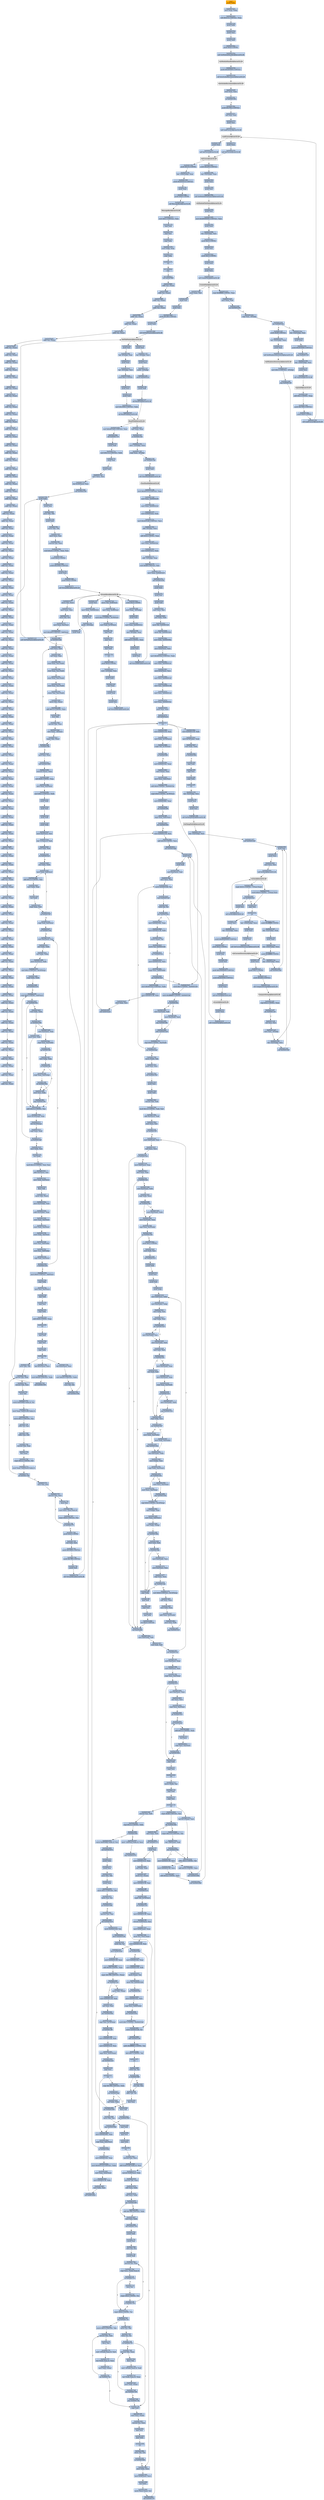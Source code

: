 digraph G {
node[shape=rectangle,style=filled,fillcolor=lightsteelblue,color=lightsteelblue]
bgcolor="transparent"
a0x00401020pushl_ebp[label="start\npushl %ebp",color="lightgrey",fillcolor="orange"];
a0x00401021movl_esp_ebp[label="0x00401021\nmovl %esp, %ebp"];
a0x00401023subl_0x414UINT32_esp[label="0x00401023\nsubl $0x414<UINT32>, %esp"];
a0x00401029pushl_ebx[label="0x00401029\npushl %ebx"];
a0x0040102apushl_esi[label="0x0040102a\npushl %esi"];
a0x0040102bpushl_edi[label="0x0040102b\npushl %edi"];
a0x0040102cpushl_0x0UINT8[label="0x0040102c\npushl $0x0<UINT8>"];
a0x0040102ecall_GetModuleHandleA_kernel32_dll[label="0x0040102e\ncall GetModuleHandleA@kernel32.dll"];
GetModuleHandleA_kernel32_dll[label="GetModuleHandleA@kernel32.dll",color="lightgrey",fillcolor="lightgrey"];
a0x00401034pushl_0x405000UINT32[label="0x00401034\npushl $0x405000<UINT32>"];
a0x00401039call_InterlockedIncrement_kernel32_dll[label="0x00401039\ncall InterlockedIncrement@kernel32.dll"];
InterlockedIncrement_kernel32_dll[label="InterlockedIncrement@kernel32.dll",color="lightgrey",fillcolor="lightgrey"];
a0x0040103ftestl_eax_eax[label="0x0040103f\ntestl %eax, %eax"];
a0x00401041je_0x0040106c[label="0x00401041\nje 0x0040106c"];
a0x0040106cpushl_0x7f02UINT32[label="0x0040106c\npushl $0x7f02<UINT32>"];
a0x00401071xorl_esi_esi[label="0x00401071\nxorl %esi, %esi"];
a0x00401073pushl_esi[label="0x00401073\npushl %esi"];
a0x00401074call_LoadCursorA_user32_dll[label="0x00401074\ncall LoadCursorA@user32.dll"];
LoadCursorA_user32_dll[label="LoadCursorA@user32.dll",color="lightgrey",fillcolor="lightgrey"];
a0x0040107apushl_eax[label="0x0040107a\npushl %eax"];
a0x0040107bcall_SetCursor_user32_dll[label="0x0040107b\ncall SetCursor@user32.dll"];
SetCursor_user32_dll[label="SetCursor@user32.dll",color="lightgrey",fillcolor="lightgrey"];
a0x00401081pushl_0x200UINT32[label="0x00401081\npushl $0x200<UINT32>"];
a0x00401086leal__532ebp__eax[label="0x00401086\nleal -532(%ebp), %eax"];
a0x0040108cpushl_eax[label="0x0040108c\npushl %eax"];
a0x0040108dpushl_esi[label="0x0040108d\npushl %esi"];
a0x0040108ecall_GetModuleFileNameA_kernel32_dll[label="0x0040108e\ncall GetModuleFileNameA@kernel32.dll"];
GetModuleFileNameA_kernel32_dll[label="GetModuleFileNameA@kernel32.dll",color="lightgrey",fillcolor="lightgrey"];
a0x00401094pushl_esi[label="0x00401094\npushl %esi"];
a0x00401095movl_0x80000000UINT32_eax[label="0x00401095\nmovl $0x80000000<UINT32>, %eax"];
a0x0040109apushl_eax[label="0x0040109a\npushl %eax"];
a0x0040109bleal__532ebp__ecx[label="0x0040109b\nleal -532(%ebp), %ecx"];
a0x004010a1pushl_0x3UINT8[label="0x004010a1\npushl $0x3<UINT8>"];
a0x004010a3pushl_esi[label="0x004010a3\npushl %esi"];
a0x004010a4pushl_0x3UINT8[label="0x004010a4\npushl $0x3<UINT8>"];
a0x004010a6pushl_eax[label="0x004010a6\npushl %eax"];
a0x004010a7pushl_ecx[label="0x004010a7\npushl %ecx"];
a0x004010a8call_CreateFileA_kernel32_dll[label="0x004010a8\ncall CreateFileA@kernel32.dll"];
CreateFileA_kernel32_dll[label="CreateFileA@kernel32.dll",color="lightgrey",fillcolor="lightgrey"];
a0x004010aemovl_eax_edi[label="0x004010ae\nmovl %eax, %edi"];
a0x004010b0pushl_esi[label="0x004010b0\npushl %esi"];
a0x004010b1pushl_esi[label="0x004010b1\npushl %esi"];
a0x004010b2pushl_0x3f0UINT32[label="0x004010b2\npushl $0x3f0<UINT32>"];
a0x004010b7pushl_edi[label="0x004010b7\npushl %edi"];
a0x004010b8call_SetFilePointer_kernel32_dll[label="0x004010b8\ncall SetFilePointer@kernel32.dll"];
SetFilePointer_kernel32_dll[label="SetFilePointer@kernel32.dll",color="lightgrey",fillcolor="lightgrey"];
a0x004010bepushl_esi[label="0x004010be\npushl %esi"];
a0x004010bfleal__4ebp__eax[label="0x004010bf\nleal -4(%ebp), %eax"];
a0x004010c2pushl_eax[label="0x004010c2\npushl %eax"];
a0x004010c3leal__16ebp__ecx[label="0x004010c3\nleal -16(%ebp), %ecx"];
a0x004010c6pushl_0xcUINT8[label="0x004010c6\npushl $0xc<UINT8>"];
a0x004010c8pushl_ecx[label="0x004010c8\npushl %ecx"];
a0x004010c9pushl_edi[label="0x004010c9\npushl %edi"];
a0x004010camovl_0x3000UINT32_ebx[label="0x004010ca\nmovl $0x3000<UINT32>, %ebx"];
a0x004010cfcall_ReadFile_kernel32_dll[label="0x004010cf\ncall ReadFile@kernel32.dll"];
ReadFile_kernel32_dll[label="ReadFile@kernel32.dll",color="lightgrey",fillcolor="lightgrey"];
a0x004010d5movl_0x4031d0UINT32_ecx[label="0x004010d5\nmovl $0x4031d0<UINT32>, %ecx"];
a0x004010dacall_0x00401719[label="0x004010da\ncall 0x00401719"];
a0x00401719pushl_ebx[label="0x00401719\npushl %ebx"];
a0x0040171amovl_0x112UINT32_edx[label="0x0040171a\nmovl $0x112<UINT32>, %edx"];
a0x0040171fpushl_esi[label="0x0040171f\npushl %esi"];
a0x00401720pushl_edi[label="0x00401720\npushl %edi"];
a0x00401721movl_ecx_esi[label="0x00401721\nmovl %ecx, %esi"];
a0x00401723leal_0x18ecx__ecx[label="0x00401723\nleal 0x18(%ecx), %ecx"];
a0x00401726call_0x00401556[label="0x00401726\ncall 0x00401556"];
a0x00401556pushl_ebx[label="0x00401556\npushl %ebx"];
a0x00401557pushl_esi[label="0x00401557\npushl %esi"];
a0x00401558xorw_bx_bx[label="0x00401558\nxorw %bx, %bx"];
a0x0040155bpushl_edi[label="0x0040155b\npushl %edi"];
a0x0040155cmovw_dx_di[label="0x0040155c\nmovw %dx, %di"];
a0x0040155fmovl_ecx_esi[label="0x0040155f\nmovl %ecx, %esi"];
a0x00401561movzwl_di_eax[label="0x00401561\nmovzwl %di, %eax"];
a0x00401564imull_0x24UINT8_eax_eax[label="0x00401564\nimull $0x24<UINT8>, %eax, %eax"];
a0x00401567pushl_0x4UINT8[label="0x00401567\npushl $0x4<UINT8>"];
a0x00401569pushl_0x3000UINT32[label="0x00401569\npushl $0x3000<UINT32>"];
a0x0040156epushl_eax[label="0x0040156e\npushl %eax"];
a0x0040156fpushl_0x0UINT8[label="0x0040156f\npushl $0x0<UINT8>"];
a0x00401571call_VirtualAlloc_kernel32_dll[label="0x00401571\ncall VirtualAlloc@kernel32.dll"];
VirtualAlloc_kernel32_dll[label="VirtualAlloc@kernel32.dll",color="lightgrey",fillcolor="lightgrey"];
a0x00401577movw_di_esi_[label="0x00401577\nmovw %di, (%esi)"];
a0x0040157amovl_eax_ecx[label="0x0040157a\nmovl %eax, %ecx"];
a0x0040157ctestw_di_di[label="0x0040157c\ntestw %di, %di"];
a0x0040157fmovl_eax_0xeesi_[label="0x0040157f\nmovl %eax, 0xe(%esi)"];
a0x00401582movl_0x200UINT32_0x6esi_[label="0x00401582\nmovl $0x200<UINT32>, 0x6(%esi)"];
a0x00401589je_0x004015a8[label="0x00401589\nje 0x004015a8"];
a0x0040158bmovl_ecx_edi[label="0x0040158b\nmovl %ecx, %edi"];
a0x0040158dxorl_eax_eax[label="0x0040158d\nxorl %eax, %eax"];
a0x0040158fstosl_eax_es_edi_[label="0x0040158f\nstosl %eax, %es:(%edi)"];
a0x00401590stosl_eax_es_edi_[label="0x00401590\nstosl %eax, %es:(%edi)"];
a0x00401591stosl_eax_es_edi_[label="0x00401591\nstosl %eax, %es:(%edi)"];
a0x00401592stosl_eax_es_edi_[label="0x00401592\nstosl %eax, %es:(%edi)"];
a0x00401593stosw_ax_es_edi_[label="0x00401593\nstosw %ax, %es:(%edi)"];
a0x00401595movw_bx_ecx_[label="0x00401595\nmovw %bx, (%ecx)"];
a0x00401598addl_0x12UINT8_ecx[label="0x00401598\naddl $0x12<UINT8>, %ecx"];
a0x0040159bincw_bx[label="0x0040159b\nincw %bx"];
a0x0040159dmovzwl_bx_eax[label="0x0040159d\nmovzwl %bx, %eax"];
a0x004015a0movl_eax__16ecx_[label="0x004015a0\nmovl %eax, -16(%ecx)"];
a0x004015a3cmpw_bx_esi_[label="0x004015a3\ncmpw %bx, (%esi)"];
a0x004015a6ja_0x0040158b[label="0x004015a6\nja 0x0040158b"];
a0x004015a8movl_esi_ecx[label="0x004015a8\nmovl %esi, %ecx"];
a0x004015aacall_0x00401495[label="0x004015aa\ncall 0x00401495"];
a0x00401495movzwl_ecx__eax[label="0x00401495\nmovzwl (%ecx), %eax"];
a0x00401498subl_0x8UINT8_esp[label="0x00401498\nsubl $0x8<UINT8>, %esp"];
a0x0040149bmovl_eax_0x2ecx_[label="0x0040149b\nmovl %eax, 0x2(%ecx)"];
a0x0040149emovl_0x1UINT32_edx[label="0x0040149e\nmovl $0x1<UINT32>, %edx"];
a0x004014a3pushl_ebx[label="0x004014a3\npushl %ebx"];
a0x004014a4pushl_esi[label="0x004014a4\npushl %esi"];
a0x004014a5pushl_edi[label="0x004014a5\npushl %edi"];
a0x004014a6pushl_ebp[label="0x004014a6\npushl %ebp"];
a0x004014a7movl_0xeecx__esi[label="0x004014a7\nmovl 0xe(%ecx), %esi"];
a0x004014aaleal__1eax2__edi[label="0x004014aa\nleal -1(,%eax,2), %edi"];
a0x004014b1testl_edi_edi[label="0x004014b1\ntestl %edi, %edi"];
a0x004014b3jle_0x004014c4[label="0x004014b3\njle 0x004014c4"];
a0x004014b5xorl_ebx_ebx[label="0x004014b5\nxorl %ebx, %ebx"];
a0x004014b7movl_ebx_0x6esi_[label="0x004014b7\nmovl %ebx, 0x6(%esi)"];
a0x004014baaddl_0x12UINT8_esi[label="0x004014ba\naddl $0x12<UINT8>, %esi"];
a0x004014bdmovl_edx_eax[label="0x004014bd\nmovl %edx, %eax"];
a0x004014bfincl_edx[label="0x004014bf\nincl %edx"];
a0x004014c0cmpl_eax_edi[label="0x004014c0\ncmpl %eax, %edi"];
a0x004014c2jg_0x004014b7[label="0x004014c2\njg 0x004014b7"];
a0x004014c4cmpl_edi_0x2ecx_[label="0x004014c4\ncmpl %edi, 0x2(%ecx)"];
a0x004014c7jnl_0x00401544[label="0x004014c7\njnl 0x00401544"];
a0x004014c9movl_0xeecx__esi[label="0x004014c9\nmovl 0xe(%ecx), %esi"];
a0x004014ccxorl_ebx_ebx[label="0x004014cc\nxorl %ebx, %ebx"];
a0x004014cexorl_ebp_ebp[label="0x004014ce\nxorl %ebp, %ebp"];
a0x004014d0movl_0x2ecx__edx[label="0x004014d0\nmovl 0x2(%ecx), %edx"];
a0x004014d3movl_0x1UINT32_0x10esp_[label="0x004014d3\nmovl $0x1<UINT32>, 0x10(%esp)"];
a0x004014dbcmpl_ebx_edx[label="0x004014db\ncmpl %ebx, %edx"];
a0x004014ddjle_0x00401519[label="0x004014dd\njle 0x00401519"];
a0x004014dfcmpl_0x0UINT8_0x6esi_[label="0x004014df\ncmpl $0x0<UINT8>, 0x6(%esi)"];
a0x004014e3jne_0x0040150a[label="0x004014e3\njne 0x0040150a"];
a0x004014e5testl_ebx_ebx[label="0x004014e5\ntestl %ebx, %ebx"];
a0x004014e7je_0x00401508[label="0x004014e7\nje 0x00401508"];
a0x00401508movl_esi_ebx[label="0x00401508\nmovl %esi, %ebx"];
a0x0040150aaddl_0x12UINT8_esi[label="0x0040150a\naddl $0x12<UINT8>, %esi"];
a0x0040150dmovl_0x10esp__eax[label="0x0040150d\nmovl 0x10(%esp), %eax"];
a0x00401511incl_0x10esp_[label="0x00401511\nincl 0x10(%esp)"];
a0x00401515cmpl_eax_edx[label="0x00401515\ncmpl %eax, %edx"];
a0x00401517jg_0x004014df[label="0x00401517\njg 0x004014df"];
a0x004014e9movl_0x2esi__eax[label="0x004014e9\nmovl 0x2(%esi), %eax"];
a0x004014eccmpl_eax_0x2ebx_[label="0x004014ec\ncmpl %eax, 0x2(%ebx)"];
a0x004014efjg_0x004014fe[label="0x004014ef\njg 0x004014fe"];
a0x004014f1testl_ebp_ebp[label="0x004014f1\ntestl %ebp, %ebp"];
a0x004014f3je_0x004014fa[label="0x004014f3\nje 0x004014fa"];
a0x004014famovl_esi_ebp[label="0x004014fa\nmovl %esi, %ebp"];
a0x004014fcjmp_0x0040150a[label="0x004014fc\njmp 0x0040150a"];
a0x004014f5cmpl_eax_0x2ebp_[label="0x004014f5\ncmpl %eax, 0x2(%ebp)"];
a0x004014f8jle_0x0040150a[label="0x004014f8\njle 0x0040150a"];
a0x00401519movl_edx_esi[label="0x00401519\nmovl %edx, %esi"];
a0x0040151bincl_edx[label="0x0040151b\nincl %edx"];
a0x0040151cimull_0x12UINT8_esi_esi[label="0x0040151c\nimull $0x12<UINT8>, %esi, %esi"];
a0x0040151faddl_0xeecx__esi[label="0x0040151f\naddl 0xe(%ecx), %esi"];
a0x00401522movl_edx_0x2ecx_[label="0x00401522\nmovl %edx, 0x2(%ecx)"];
a0x00401525decw_dx[label="0x00401525\ndecw %dx"];
a0x00401527movw_dx_esi_[label="0x00401527\nmovw %dx, (%esi)"];
a0x0040152amovl_0x2ebp__eax[label="0x0040152a\nmovl 0x2(%ebp), %eax"];
a0x0040152daddl_0x2ebx__eax[label="0x0040152d\naddl 0x2(%ebx), %eax"];
a0x00401530movl_eax_0x2esi_[label="0x00401530\nmovl %eax, 0x2(%esi)"];
a0x00401533movl_ebx_0xaesi_[label="0x00401533\nmovl %ebx, 0xa(%esi)"];
a0x00401536movl_ebp_0xeesi_[label="0x00401536\nmovl %ebp, 0xe(%esi)"];
a0x00401539movl_esi_0x6ebx_[label="0x00401539\nmovl %esi, 0x6(%ebx)"];
a0x0040153cmovl_esi_0x6ebp_[label="0x0040153c\nmovl %esi, 0x6(%ebp)"];
a0x0040153fcmpl_edi_0x2ecx_[label="0x0040153f\ncmpl %edi, 0x2(%ecx)"];
a0x00401542jl_0x004014c9[label="0x00401542\njl 0x004014c9"];
a0x00401544movl_0x0UINT32_0x6esi_[label="0x00401544\nmovl $0x0<UINT32>, 0x6(%esi)"];
a0x0040154bpopl_ebp[label="0x0040154b\npopl %ebp"];
a0x0040154cmovl_esi_0xaecx_[label="0x0040154c\nmovl %esi, 0xa(%ecx)"];
a0x0040154fpopl_edi[label="0x0040154f\npopl %edi"];
a0x00401550popl_esi[label="0x00401550\npopl %esi"];
a0x00401551popl_ebx[label="0x00401551\npopl %ebx"];
a0x00401552addl_0x8UINT8_esp[label="0x00401552\naddl $0x8<UINT8>, %esp"];
a0x00401555ret[label="0x00401555\nret"];
a0x004015afpopl_edi[label="0x004015af\npopl %edi"];
a0x004015b0popl_esi[label="0x004015b0\npopl %esi"];
a0x004015b1popl_ebx[label="0x004015b1\npopl %ebx"];
a0x004015b2ret[label="0x004015b2\nret"];
a0x0040172bleal_0x2aesi__ecx[label="0x0040172b\nleal 0x2a(%esi), %ecx"];
a0x0040172emovl_0x22UINT32_edx[label="0x0040172e\nmovl $0x22<UINT32>, %edx"];
a0x00401733xorw_di_di[label="0x00401733\nxorw %di, %di"];
a0x00401736call_0x00401556[label="0x00401736\ncall 0x00401556"];
a0x0040173bleal_0x3cesi__ecx[label="0x0040173b\nleal 0x3c(%esi), %ecx"];
a0x0040173emovl_0xedUINT32_edx[label="0x0040173e\nmovl $0xed<UINT32>, %edx"];
a0x00401743call_0x00401556[label="0x00401743\ncall 0x00401556"];
a0x00401748xorw_dx_dx[label="0x00401748\nxorw %dx, %dx"];
a0x0040174bmovzwl_di_ebx[label="0x0040174b\nmovzwl %di, %ebx"];
a0x0040174emovzwl_dx_eax[label="0x0040174e\nmovzwl %dx, %eax"];
a0x00401751incw_di[label="0x00401751\nincw %di"];
a0x00401753movb_0x403080ebx2__cl[label="0x00401753\nmovb 0x403080(,%ebx,2), %cl"];
a0x0040175amovl_eax_0x403140ebx4_[label="0x0040175a\nmovl %eax, 0x403140(,%ebx,4)"];
a0x00401761movw_0x1UINT16_ax[label="0x00401761\nmovw $0x1<UINT16>, %ax"];
a0x00401765shlw_cl_ax[label="0x00401765\nshlw %cl, %ax"];
a0x00401768addw_ax_dx[label="0x00401768\naddw %ax, %dx"];
a0x0040176bmovzwl_dx_eax[label="0x0040176b\nmovzwl %dx, %eax"];
a0x0040176edecl_eax[label="0x0040176e\ndecl %eax"];
a0x0040176fcmpw_0x1eUINT8_di[label="0x0040176f\ncmpw $0x1e<UINT8>, %di"];
a0x00401773movl_eax_0x4030c0ebx4_[label="0x00401773\nmovl %eax, 0x4030c0(,%ebx,4)"];
a0x0040177ajb_0x0040174b[label="0x0040177a\njb 0x0040174b"];
a0x0040177cxorw_ax_ax[label="0x0040177c\nxorw %ax, %ax"];
a0x0040177fmovzwl_ax_ecx[label="0x0040177f\nmovzwl %ax, %ecx"];
a0x00401782incw_ax[label="0x00401782\nincw %ax"];
a0x00401784movl_ecx_esiecx4_[label="0x00401784\nmovl %ecx, (%esi,%ecx,4)"];
a0x00401787cmpw_0x4UINT16_ax[label="0x00401787\ncmpw $0x4<UINT16>, %ax"];
a0x0040178bjb_0x0040177f[label="0x0040178b\njb 0x0040177f"];
a0x0040178dpushl_0x4UINT8[label="0x0040178d\npushl $0x4<UINT8>"];
a0x0040178fxorl_edi_edi[label="0x0040178f\nxorl %edi, %edi"];
a0x00401791pushl_0x3000UINT32[label="0x00401791\npushl $0x3000<UINT32>"];
a0x00401796pushl_0x7fffUINT32[label="0x00401796\npushl $0x7fff<UINT32>"];
a0x0040179bpushl_edi[label="0x0040179b\npushl %edi"];
a0x0040179ccall_VirtualAlloc_kernel32_dll[label="0x0040179c\ncall VirtualAlloc@kernel32.dll"];
a0x004017a2movw_di_0x56esi_[label="0x004017a2\nmovw %di, 0x56(%esi)"];
a0x004017a6movl_eax_0x58esi_[label="0x004017a6\nmovl %eax, 0x58(%esi)"];
a0x004017a9movb_0x1UINT8_0x78esi_[label="0x004017a9\nmovb $0x1<UINT8>, 0x78(%esi)"];
a0x004017admovl_edi_0x70esi_[label="0x004017ad\nmovl %edi, 0x70(%esi)"];
a0x004017b0popl_edi[label="0x004017b0\npopl %edi"];
a0x004017b1popl_esi[label="0x004017b1\npopl %esi"];
a0x004017b2popl_ebx[label="0x004017b2\npopl %ebx"];
a0x004017b3ret[label="0x004017b3\nret"];
a0x004010dfpushl_0x4UINT8[label="0x004010df\npushl $0x4<UINT8>"];
a0x004010e1movl__12ebp__eax[label="0x004010e1\nmovl -12(%ebp), %eax"];
a0x004010e4pushl_ebx[label="0x004010e4\npushl %ebx"];
a0x004010e5incl_eax[label="0x004010e5\nincl %eax"];
a0x004010e6pushl_eax[label="0x004010e6\npushl %eax"];
a0x004010e7pushl_esi[label="0x004010e7\npushl %esi"];
a0x004010e8call_VirtualAlloc_kernel32_dll[label="0x004010e8\ncall VirtualAlloc@kernel32.dll"];
a0x004010eepushl_0x4UINT8[label="0x004010ee\npushl $0x4<UINT8>"];
a0x004010f0movl_eax__20ebp_[label="0x004010f0\nmovl %eax, -20(%ebp)"];
a0x004010f3pushl_ebx[label="0x004010f3\npushl %ebx"];
a0x004010f4movl_eax_0x0040321e[label="0x004010f4\nmovl %eax, 0x0040321e"];
a0x004010f9movl__8ebp__eax[label="0x004010f9\nmovl -8(%ebp), %eax"];
a0x004010fcaddl_0x5UINT8_eax[label="0x004010fc\naddl $0x5<UINT8>, %eax"];
a0x004010ffpushl_eax[label="0x004010ff\npushl %eax"];
a0x00401100pushl_esi[label="0x00401100\npushl %esi"];
a0x00401101call_VirtualAlloc_kernel32_dll[label="0x00401101\ncall VirtualAlloc@kernel32.dll"];
a0x00401107pushl_esi[label="0x00401107\npushl %esi"];
a0x00401108movl_eax_0x00403222[label="0x00401108\nmovl %eax, 0x00403222"];
a0x0040110dpushl_esi[label="0x0040110d\npushl %esi"];
a0x0040110epushl__16ebp_[label="0x0040110e\npushl -16(%ebp)"];
a0x00401111pushl_edi[label="0x00401111\npushl %edi"];
a0x00401112call_SetFilePointer_kernel32_dll[label="0x00401112\ncall SetFilePointer@kernel32.dll"];
a0x00401118pushl_esi[label="0x00401118\npushl %esi"];
a0x00401119leal__4ebp__ecx[label="0x00401119\nleal -4(%ebp), %ecx"];
a0x0040111cpushl_ecx[label="0x0040111c\npushl %ecx"];
a0x0040111dpushl__12ebp_[label="0x0040111d\npushl -12(%ebp)"];
a0x00401120pushl_0x0040321e[label="0x00401120\npushl 0x0040321e"];
a0x00401126pushl_edi[label="0x00401126\npushl %edi"];
a0x00401127call_ReadFile_kernel32_dll[label="0x00401127\ncall ReadFile@kernel32.dll"];
a0x0040112dtestl_eax_eax[label="0x0040112d\ntestl %eax, %eax"];
a0x0040112fje_0x0040132d[label="0x0040112f\nje 0x0040132d"];
a0x00401135movl__12ebp__eax[label="0x00401135\nmovl -12(%ebp), %eax"];
a0x00401138cmpl_eax__4ebp_[label="0x00401138\ncmpl %eax, -4(%ebp)"];
a0x0040113bjne_0x0040132d[label="0x0040113b\njne 0x0040132d"];
a0x00401141pushl_edi[label="0x00401141\npushl %edi"];
a0x00401142call_CloseHandle_kernel32_dll[label="0x00401142\ncall CloseHandle@kernel32.dll"];
CloseHandle_kernel32_dll[label="CloseHandle@kernel32.dll",color="lightgrey",fillcolor="lightgrey"];
a0x00401148movl_0x40101fUINT32_eax[label="0x00401148\nmovl $0x40101f<UINT32>, %eax"];
a0x0040114dmovl_eax_0x00403238[label="0x0040114d\nmovl %eax, 0x00403238"];
a0x00401152movl_eax_0x00403234[label="0x00401152\nmovl %eax, 0x00403234"];
a0x00401157movl_0x00403222_eax[label="0x00401157\nmovl 0x00403222, %eax"];
a0x0040115cmovl_0x4031d0UINT32_ecx[label="0x0040115c\nmovl $0x4031d0<UINT32>, %ecx"];
a0x00401161addl__8ebp__eax[label="0x00401161\naddl -8(%ebp), %eax"];
a0x00401164addl_0x4UINT8_eax[label="0x00401164\naddl $0x4<UINT8>, %eax"];
a0x00401167movl_eax_0x0040322c[label="0x00401167\nmovl %eax, 0x0040322c"];
a0x0040116cmovl_0x0040321e_eax[label="0x0040116c\nmovl 0x0040321e, %eax"];
a0x00401171addl__12ebp__eax[label="0x00401171\naddl -12(%ebp), %eax"];
a0x00401174movl_0xffUINT32_esi[label="0x00401174\nmovl $0xff<UINT32>, %esi"];
a0x00401179movl_eax_0x00403230[label="0x00401179\nmovl %eax, 0x00403230"];
a0x0040117ecall_0x0040183b[label="0x0040117e\ncall 0x0040183b"];
a0x0040183bpushl_ebx[label="0x0040183b\npushl %ebx"];
a0x0040183cpushl_esi[label="0x0040183c\npushl %esi"];
a0x0040183dpushl_edi[label="0x0040183d\npushl %edi"];
a0x0040183emovl_ecx_esi[label="0x0040183e\nmovl %ecx, %esi"];
a0x00401840xorl_ebx_ebx[label="0x00401840\nxorl %ebx, %ebx"];
a0x00401842movb_bl_0x004031b8[label="0x00401842\nmovb %bl, 0x004031b8"];
a0x00401848movb_bl_0x004031b9[label="0x00401848\nmovb %bl, 0x004031b9"];
a0x0040184emovl_ebx_0x004030bc[label="0x0040184e\nmovl %ebx, 0x004030bc"];
a0x00401854movl_0x4eesi__eax[label="0x00401854\nmovl 0x4e(%esi), %eax"];
a0x00401857movl_0x4031bcUINT32_edx[label="0x00401857\nmovl $0x4031bc<UINT32>, %edx"];
a0x0040185cmovl_eax_0x004031c0[label="0x0040185c\nmovl %eax, 0x004031c0"];
a0x00401861movl_0x52esi__ecx[label="0x00401861\nmovl 0x52(%esi), %ecx"];
a0x00401864movl_ecx_0x004031c8[label="0x00401864\nmovl %ecx, 0x004031c8"];
a0x0040186amovl_esi_0x00403138[label="0x0040186a\nmovl %esi, 0x00403138"];
a0x00401870movl_ecx_0x004031c4[label="0x00401870\nmovl %ecx, 0x004031c4"];
a0x00401876movl_eax_0x004031bc[label="0x00401876\nmovl %eax, 0x004031bc"];
a0x0040187bmovl_esi_ecx[label="0x0040187b\nmovl %esi, %ecx"];
a0x0040187dcall_0x64esi_[label="0x0040187d\ncall 0x64(%esi)"];
a0x0040101fret[label="0x0040101f\nret"];
a0x00401880movl_0x00403138_ecx[label="0x00401880\nmovl 0x00403138, %ecx"];
a0x00401886movl_ebx_0x74ecx_[label="0x00401886\nmovl %ebx, 0x74(%ecx)"];
a0x00401889cmpb_bl_0x78esi_[label="0x00401889\ncmpb %bl, 0x78(%esi)"];
a0x0040188cje_0x0040189f[label="0x0040188c\nje 0x0040189f"];
a0x0040188emovl_0x004031bc_eax[label="0x0040188e\nmovl 0x004031bc, %eax"];
a0x00401893movl_eax__ecx[label="0x00401893\nmovl (%eax), %ecx"];
a0x00401895movl_ecx_0x6cesi_[label="0x00401895\nmovl %ecx, 0x6c(%esi)"];
a0x00401898addl_0x4UINT8_0x004031bc[label="0x00401898\naddl $0x4<UINT8>, 0x004031bc"];
a0x0040189fcmpb_0x0UINT8_0x78esi_[label="0x0040189f\ncmpb $0x0<UINT8>, 0x78(%esi)"];
a0x004018a3movl_0x004030bc_eax[label="0x004018a3\nmovl 0x004030bc, %eax"];
a0x004018a8jne_0x004018ff[label="0x004018a8\njne 0x004018ff"];
a0x004018ffcmpl_eax_0x6cesi_[label="0x004018ff\ncmpl %eax, 0x6c(%esi)"];
a0x00401902jbe_0x004019c6[label="0x00401902\njbe 0x004019c6"];
a0x00401908movl_0x00403138_ecx[label="0x00401908\nmovl 0x00403138, %ecx"];
a0x0040190eaddl_0x18UINT8_ecx[label="0x0040190e\naddl $0x18<UINT8>, %ecx"];
a0x00401911call_0x0040169d[label="0x00401911\ncall 0x0040169d"];
a0x0040169dpushl_esi[label="0x0040169d\npushl %esi"];
a0x0040169epushl_edi[label="0x0040169e\npushl %edi"];
a0x0040169fmovl_0xaecx__edi[label="0x0040169f\nmovl 0xa(%ecx), %edi"];
a0x004016a2movl_ecx_esi[label="0x004016a2\nmovl %ecx, %esi"];
a0x004016a4movb_0x004031b9_al[label="0x004016a4\nmovb 0x004031b9, %al"];
a0x004016a9decb_0x004031b9[label="0x004016a9\ndecb 0x004031b9"];
a0x004016aftestb_al_al[label="0x004016af\ntestb %al, %al"];
a0x004016b1jne_0x004016ec[label="0x004016b1\njne 0x004016ec"];
a0x004016b3movl_0x004031bc_eax[label="0x004016b3\nmovl 0x004031bc, %eax"];
a0x004016b8movl_0x00403138_edx[label="0x004016b8\nmovl 0x00403138, %edx"];
a0x004016bemovb_eax__al[label="0x004016be\nmovb (%eax), %al"];
a0x004016c0movb_al_0x004031b8[label="0x004016c0\nmovb %al, 0x004031b8"];
a0x004016c5incl_0x004031bc[label="0x004016c5\nincl 0x004031bc"];
a0x004016cbmovl_0x004031bc_ecx[label="0x004016cb\nmovl 0x004031bc, %ecx"];
a0x004016d1cmpl_ecx_0x60edx_[label="0x004016d1\ncmpl %ecx, 0x60(%edx)"];
a0x004016d4jne_0x004016e5[label="0x004016d4\njne 0x004016e5"];
a0x004016e5movb_0x7UINT8_0x004031b9[label="0x004016e5\nmovb $0x7<UINT8>, 0x004031b9"];
a0x004016ectestb_0xffffff80UINT8_0x004031b8[label="0x004016ec\ntestb $0xffffff80<UINT8>, 0x004031b8"];
a0x004016f3je_0x004016fa[label="0x004016f3\nje 0x004016fa"];
a0x004016f5movl_0xeedi__edi[label="0x004016f5\nmovl 0xe(%edi), %edi"];
a0x004016f8jmp_0x004016fd[label="0x004016f8\njmp 0x004016fd"];
a0x004016fdshlb_0x004031b8[label="0x004016fd\nshlb 0x004031b8"];
a0x00401703cmpl_0x0UINT8_0xaedi_[label="0x00401703\ncmpl $0x0<UINT8>, 0xa(%edi)"];
a0x00401707jne_0x004016a4[label="0x00401707\njne 0x004016a4"];
a0x004016famovl_0xaedi__edi[label="0x004016fa\nmovl 0xa(%edi), %edi"];
a0x00401709movw_edi__dx[label="0x00401709\nmovw (%edi), %dx"];
a0x0040170cmovl_esi_ecx[label="0x0040170c\nmovl %esi, %ecx"];
a0x0040170ecall_0x004015b3[label="0x0040170e\ncall 0x004015b3"];
a0x004015b3pushl_esi[label="0x004015b3\npushl %esi"];
a0x004015b4pushl_edi[label="0x004015b4\npushl %edi"];
a0x004015b5movzwl_dx_edi[label="0x004015b5\nmovzwl %dx, %edi"];
a0x004015b8imull_0x12UINT8_edi_edi[label="0x004015b8\nimull $0x12<UINT8>, %edi, %edi"];
a0x004015bbaddl_0xeecx__edi[label="0x004015bb\naddl 0xe(%ecx), %edi"];
a0x004015bemovl_ecx_esi[label="0x004015be\nmovl %ecx, %esi"];
a0x004015c0je_0x004015f5[label="0x004015c0\nje 0x004015f5"];
a0x004015c2movl_0x6edi__ecx[label="0x004015c2\nmovl 0x6(%edi), %ecx"];
a0x004015c5testl_ecx_ecx[label="0x004015c5\ntestl %ecx, %ecx"];
a0x004015c7je_0x004015eb[label="0x004015c7\nje 0x004015eb"];
a0x004015c9movl_0x6ecx__eax[label="0x004015c9\nmovl 0x6(%ecx), %eax"];
a0x004015cctestl_eax_eax[label="0x004015cc\ntestl %eax, %eax"];
a0x004015ceje_0x004015eb[label="0x004015ce\nje 0x004015eb"];
a0x004015d0movl_0xaeax__edx[label="0x004015d0\nmovl 0xa(%eax), %edx"];
a0x004015d3cmpl_edx_ecx[label="0x004015d3\ncmpl %edx, %ecx"];
a0x004015d5jne_0x004015da[label="0x004015d5\njne 0x004015da"];
a0x004015damovl_0x2edi__eax[label="0x004015da\nmovl 0x2(%edi), %eax"];
a0x004015ddcmpl_eax_0x2edx_[label="0x004015dd\ncmpl %eax, 0x2(%edx)"];
a0x004015e0jg_0x004015eb[label="0x004015e0\njg 0x004015eb"];
a0x004015ebincl_0x2edi_[label="0x004015eb\nincl 0x2(%edi)"];
a0x004015eemovl_0x6edi__edi[label="0x004015ee\nmovl 0x6(%edi), %edi"];
a0x004015f1testl_edi_edi[label="0x004015f1\ntestl %edi, %edi"];
a0x004015f3jne_0x004015c2[label="0x004015f3\njne 0x004015c2"];
a0x004015d7movl_0xeeax__edx[label="0x004015d7\nmovl 0xe(%eax), %edx"];
a0x004015f5movl_0xaesi__eax[label="0x004015f5\nmovl 0xa(%esi), %eax"];
a0x004015f8movl_0x6esi__ecx[label="0x004015f8\nmovl 0x6(%esi), %ecx"];
a0x004015fbcmpl_ecx_0x2eax_[label="0x004015fb\ncmpl %ecx, 0x2(%eax)"];
a0x004015fejl_0x00401616[label="0x004015fe\njl 0x00401616"];
a0x00401600movl_0xeesi__eax[label="0x00401600\nmovl 0xe(%esi), %eax"];
a0x00401603xorl_ecx_ecx[label="0x00401603\nxorl %ecx, %ecx"];
a0x00401605cmpl_ecx_0x2esi_[label="0x00401605\ncmpl %ecx, 0x2(%esi)"];
a0x00401608jle_0x00401616[label="0x00401608\njle 0x00401616"];
a0x0040160asarl_0x2eax_[label="0x0040160a\nsarl 0x2(%eax)"];
a0x0040160daddl_0x12UINT8_eax[label="0x0040160d\naddl $0x12<UINT8>, %eax"];
a0x00401610incl_ecx[label="0x00401610\nincl %ecx"];
a0x00401611cmpl_ecx_0x2esi_[label="0x00401611\ncmpl %ecx, 0x2(%esi)"];
a0x00401614jg_0x0040160a[label="0x00401614\njg 0x0040160a"];
a0x00401616popl_edi[label="0x00401616\npopl %edi"];
a0x00401617popl_esi[label="0x00401617\npopl %esi"];
a0x00401618ret[label="0x00401618\nret"];
a0x00401713movw_edi__ax[label="0x00401713\nmovw (%edi), %ax"];
a0x00401716popl_edi[label="0x00401716\npopl %edi"];
a0x00401717popl_esi[label="0x00401717\npopl %esi"];
a0x00401718ret[label="0x00401718\nret"];
a0x00401916cmpw_0xffUINT16_ax[label="0x00401916\ncmpw $0xff<UINT16>, %ax"];
a0x0040191ajbe_0x004019b1[label="0x0040191a\njbe 0x004019b1"];
a0x004019b1movl_eax_ecx[label="0x004019b1\nmovl %eax, %ecx"];
a0x004019b3call_0x0040137f[label="0x004019b3\ncall 0x0040137f"];
a0x0040137fpushl_esi[label="0x0040137f\npushl %esi"];
a0x00401380movl_0x004031c4_eax[label="0x00401380\nmovl 0x004031c4, %eax"];
a0x00401385xorl_edx_edx[label="0x00401385\nxorl %edx, %edx"];
a0x00401387movb_cl_eax_[label="0x00401387\nmovb %cl, (%eax)"];
a0x00401389movl_0x00403138_esi[label="0x00401389\nmovl 0x00403138, %esi"];
a0x0040138fincl_0x004031c4[label="0x0040138f\nincl 0x004031c4"];
a0x00401395cmpb_dl_0x78esi_[label="0x00401395\ncmpb %dl, 0x78(%esi)"];
a0x00401398je_0x004013c4[label="0x00401398\nje 0x004013c4"];
a0x0040139amovl_0x00403138_eax[label="0x0040139a\nmovl 0x00403138, %eax"];
a0x0040139fmovzwl_0x56esi__esi[label="0x0040139f\nmovzwl 0x56(%esi), %esi"];
a0x004013a3movl_0x58eax__eax[label="0x004013a3\nmovl 0x58(%eax), %eax"];
a0x004013a6movb_cl_esieax_[label="0x004013a6\nmovb %cl, (%esi,%eax)"];
a0x004013a9movl_0x00403138_eax[label="0x004013a9\nmovl 0x00403138, %eax"];
a0x004013aeincw_0x56eax_[label="0x004013ae\nincw 0x56(%eax)"];
a0x004013b2movl_0x00403138_eax[label="0x004013b2\nmovl 0x00403138, %eax"];
a0x004013b7addl_0x56UINT8_eax[label="0x004013b7\naddl $0x56<UINT8>, %eax"];
a0x004013bacmpw_0x7fffUINT16_eax_[label="0x004013ba\ncmpw $0x7fff<UINT16>, (%eax)"];
a0x004013bfjne_0x004013c4[label="0x004013bf\njne 0x004013c4"];
a0x004013c4movl_0x00403138_eax[label="0x004013c4\nmovl 0x00403138, %eax"];
a0x004013c9xorl_esi_esi[label="0x004013c9\nxorl %esi, %esi"];
a0x004013cbincl_0x004030bc[label="0x004013cb\nincl 0x004030bc"];
a0x004013d1cmpl_esi_0x70eax_[label="0x004013d1\ncmpl %esi, 0x70(%eax)"];
a0x004013d4je_0x004013f6[label="0x004013d4\nje 0x004013f6"];
a0x004013f6movl_0x00403138_eax[label="0x004013f6\nmovl 0x00403138, %eax"];
a0x004013fbmovl_0x004031c4_ecx[label="0x004013fb\nmovl 0x004031c4, %ecx"];
a0x00401401cmpl_ecx_0x5ceax_[label="0x00401401\ncmpl %ecx, 0x5c(%eax)"];
a0x00401404jne_0x00401410[label="0x00401404\njne 0x00401410"];
a0x00401410popl_esi[label="0x00401410\npopl %esi"];
a0x00401411ret[label="0x00401411\nret"];
a0x004019b8movl_0x004030bc_eax[label="0x004019b8\nmovl 0x004030bc, %eax"];
a0x004019bdcmpl_eax_0x6cesi_[label="0x004019bd\ncmpl %eax, 0x6c(%esi)"];
a0x004019c0ja_0x00401908[label="0x004019c0\nja 0x00401908"];
a0x004015e2pushl_0x1UINT8[label="0x004015e2\npushl $0x1<UINT8>"];
a0x004015e4movl_edi_ecx[label="0x004015e4\nmovl %edi, %ecx"];
a0x004015e6call_0x00401412[label="0x004015e6\ncall 0x00401412"];
a0x00401412pushl_ebx[label="0x00401412\npushl %ebx"];
a0x00401413pushl_esi[label="0x00401413\npushl %esi"];
a0x00401414pushl_edi[label="0x00401414\npushl %edi"];
a0x00401415pushl_ebp[label="0x00401415\npushl %ebp"];
a0x00401416movl_0x6ecx__ebx[label="0x00401416\nmovl 0x6(%ecx), %ebx"];
a0x00401419movl_0xaebx__ebp[label="0x00401419\nmovl 0xa(%ebx), %ebp"];
a0x0040141cmovl_ebp_esi[label="0x0040141c\nmovl %ebp, %esi"];
a0x0040141ecmpl_ebp_ecx[label="0x0040141e\ncmpl %ebp, %ecx"];
a0x00401420jne_0x00401425[label="0x00401420\njne 0x00401425"];
a0x00401422movl_0xeebx__esi[label="0x00401422\nmovl 0xe(%ebx), %esi"];
a0x00401425movl_0xaedx__edi[label="0x00401425\nmovl 0xa(%edx), %edi"];
a0x00401428testl_edi_edi[label="0x00401428\ntestl %edi, %edi"];
a0x0040142aje_0x0040143c[label="0x0040142a\nje 0x0040143c"];
a0x0040143cxorl_edi_edi[label="0x0040143c\nxorl %edi, %edi"];
a0x0040143ecmpl_ebp_ecx[label="0x0040143e\ncmpl %ebp, %ecx"];
a0x00401440jne_0x00401447[label="0x00401440\njne 0x00401447"];
a0x00401442movl_edx_0xaebx_[label="0x00401442\nmovl %edx, 0xa(%ebx)"];
a0x00401445jmp_0x0040144a[label="0x00401445\njmp 0x0040144a"];
a0x0040144aleal_0x6edx__ebp[label="0x0040144a\nleal 0x6(%edx), %ebp"];
a0x0040144dmovl_ebp__eax[label="0x0040144d\nmovl (%ebp), %eax"];
a0x00401450cmpl_edx_0xaeax_[label="0x00401450\ncmpl %edx, 0xa(%eax)"];
a0x00401453jne_0x0040145a[label="0x00401453\njne 0x0040145a"];
a0x00401455movl_ecx_0xaeax_[label="0x00401455\nmovl %ecx, 0xa(%eax)"];
a0x00401458jmp_0x0040145d[label="0x00401458\njmp 0x0040145d"];
a0x0040145dcmpl_0x0UINT8_0x14esp_[label="0x0040145d\ncmpl $0x0<UINT8>, 0x14(%esp)"];
a0x00401462movl_ebp__eax[label="0x00401462\nmovl (%ebp), %eax"];
a0x00401465movl_eax_0x6ecx_[label="0x00401465\nmovl %eax, 0x6(%ecx)"];
a0x00401468movl_ebx_ebp_[label="0x00401468\nmovl %ebx, (%ebp)"];
a0x0040146bje_0x0040148e[label="0x0040146b\nje 0x0040148e"];
a0x0040146dtestl_edi_edi[label="0x0040146d\ntestl %edi, %edi"];
a0x0040146fje_0x0040148e[label="0x0040146f\nje 0x0040148e"];
a0x0040148epopl_ebp[label="0x0040148e\npopl %ebp"];
a0x0040148fpopl_edi[label="0x0040148f\npopl %edi"];
a0x00401490popl_esi[label="0x00401490\npopl %esi"];
a0x00401491popl_ebx[label="0x00401491\npopl %ebx"];
a0x00401492ret_0x4UINT16[label="0x00401492\nret $0x4<UINT16>"];
a0x00401447movl_edx_0xeebx_[label="0x00401447\nmovl %edx, 0xe(%ebx)"];
a0x0040142cmovl_0xeedx__eax[label="0x0040142c\nmovl 0xe(%edx), %eax"];
a0x0040142fmovl_0x2eax__eax[label="0x0040142f\nmovl 0x2(%eax), %eax"];
a0x00401432cmpl_eax_0x2edi_[label="0x00401432\ncmpl %eax, 0x2(%edi)"];
a0x00401435jg_0x0040143e[label="0x00401435\njg 0x0040143e"];
a0x00401437movl_0xeedx__edi[label="0x00401437\nmovl 0xe(%edx), %edi"];
a0x0040143ajmp_0x0040143e[label="0x0040143a\njmp 0x0040143e"];
a0x0040145amovl_ecx_0xeeax_[label="0x0040145a\nmovl %ecx, 0xe(%eax)"];
a0x00401471movl_0x2edi__ecx[label="0x00401471\nmovl 0x2(%edi), %ecx"];
a0x00401474movl_0x2esi__eax[label="0x00401474\nmovl 0x2(%esi), %eax"];
a0x00401477cmpl_eax_ecx[label="0x00401477\ncmpl %eax, %ecx"];
a0x00401479jle_0x0040148e[label="0x00401479\njle 0x0040148e"];
a0x00401920cmpw_0x110UINT16_ax[label="0x00401920\ncmpw $0x110<UINT16>, %ax"];
a0x00401924leal__256eax__edi[label="0x00401924\nleal -256(%eax), %edi"];
a0x0040192ajbe_0x0040193d[label="0x0040192a\njbe 0x0040193d"];
a0x0040193daddw_0x3UINT8_di[label="0x0040193d\naddw $0x3<UINT8>, %di"];
a0x00401941movl_0x00403138_ecx[label="0x00401941\nmovl 0x00403138, %ecx"];
a0x00401947addl_0x2aUINT8_ecx[label="0x00401947\naddl $0x2a<UINT8>, %ecx"];
a0x0040194acall_0x0040169d[label="0x0040194a\ncall 0x0040169d"];
a0x0040194fmovzwl_ax_ebx[label="0x0040194f\nmovzwl %ax, %ebx"];
a0x00401952cmpl_0x1eUINT8_ebx[label="0x00401952\ncmpl $0x1e<UINT8>, %ebx"];
a0x00401955jl_0x0040195d[label="0x00401955\njl 0x0040195d"];
a0x00401957movl__120esiebx4__ecx[label="0x00401957\nmovl -120(%esi,%ebx,4), %ecx"];
a0x0040195bjmp_0x00401974[label="0x0040195b\njmp 0x00401974"];
a0x00401974movzwl_0x56esi__ebx[label="0x00401974\nmovzwl 0x56(%esi), %ebx"];
a0x00401978movzwl_di_eax[label="0x00401978\nmovzwl %di, %eax"];
a0x0040197bsubl_eax_ebx[label="0x0040197b\nsubl %eax, %ebx"];
a0x0040197dsubl_ecx_ebx[label="0x0040197d\nsubl %ecx, %ebx"];
a0x0040197fjns_0x00401987[label="0x0040197f\njns 0x00401987"];
a0x00401987movl_esi_edx[label="0x00401987\nmovl %esi, %edx"];
a0x00401989call_0x004017b4[label="0x00401989\ncall 0x004017b4"];
a0x004017b4pushl_ebx[label="0x004017b4\npushl %ebx"];
a0x004017b5pushl_esi[label="0x004017b5\npushl %esi"];
a0x004017b6xorw_si_si[label="0x004017b6\nxorw %si, %si"];
a0x004017b9pushl_edi[label="0x004017b9\npushl %edi"];
a0x004017bamovswl_si_eax[label="0x004017ba\nmovswl %si, %eax"];
a0x004017bdcmpl_ecx_edxeax4_[label="0x004017bd\ncmpl %ecx, (%edx,%eax,4)"];
a0x004017c0je_0x004017ca[label="0x004017c0\nje 0x004017ca"];
a0x004017c2incw_si[label="0x004017c2\nincw %si"];
a0x004017c4cmpw_0x4UINT8_si[label="0x004017c4\ncmpw $0x4<UINT8>, %si"];
a0x004017c8jl_0x004017ba[label="0x004017c8\njl 0x004017ba"];
a0x004017cacmpw_0x4UINT8_si[label="0x004017ca\ncmpw $0x4<UINT8>, %si"];
a0x004017cejnl_0x004017ea[label="0x004017ce\njnl 0x004017ea"];
a0x004017d0movw_si_bx[label="0x004017d0\nmovw %si, %bx"];
a0x004017d3testw_si_si[label="0x004017d3\ntestw %si, %si"];
a0x004017d6jle_0x004017fe[label="0x004017d6\njle 0x004017fe"];
a0x004017d8movswl_bx_eax[label="0x004017d8\nmovswl %bx, %eax"];
a0x004017dbdecw_bx[label="0x004017db\ndecw %bx"];
a0x004017ddmovl__4edxeax4__edi[label="0x004017dd\nmovl -4(%edx,%eax,4), %edi"];
a0x004017e1leal_edxeax4__eax[label="0x004017e1\nleal (%edx,%eax,4), %eax"];
a0x004017e4movl_edi_eax_[label="0x004017e4\nmovl %edi, (%eax)"];
a0x004017e6jne_0x004017d8[label="0x004017e6\njne 0x004017d8"];
a0x004017e8jmp_0x004017fe[label="0x004017e8\njmp 0x004017fe"];
a0x004017fepopl_edi[label="0x004017fe\npopl %edi"];
a0x004017ffmovl_ecx_edx_[label="0x004017ff\nmovl %ecx, (%edx)"];
a0x00401801movswl_si_eax[label="0x00401801\nmovswl %si, %eax"];
a0x00401804popl_esi[label="0x00401804\npopl %esi"];
a0x00401805popl_ebx[label="0x00401805\npopl %ebx"];
a0x00401806ret[label="0x00401806\nret"];
a0x0040198etestw_di_di[label="0x0040198e\ntestw %di, %di"];
a0x00401991je_0x004019b8[label="0x00401991\nje 0x004019b8"];
a0x00401993movl_ebx_eax[label="0x00401993\nmovl %ebx, %eax"];
a0x00401995movl_0x58esi__ecx[label="0x00401995\nmovl 0x58(%esi), %ecx"];
a0x00401998incl_ebx[label="0x00401998\nincl %ebx"];
a0x00401999movb_ecxeax__cl[label="0x00401999\nmovb (%ecx,%eax), %cl"];
a0x0040199ccall_0x0040137f[label="0x0040199c\ncall 0x0040137f"];
a0x004019a1cmpl_0x7fffUINT32_ebx[label="0x004019a1\ncmpl $0x7fff<UINT32>, %ebx"];
a0x004019a7jne_0x004019ab[label="0x004019a7\njne 0x004019ab"];
a0x004019abdecw_di[label="0x004019ab\ndecw %di"];
a0x004019adjne_0x00401993[label="0x004019ad\njne 0x00401993"];
a0x004019afjmp_0x004019b8[label="0x004019af\njmp 0x004019b8"];
a0x0040195dmovw_0x403080ebx2__cx[label="0x0040195d\nmovw 0x403080(,%ebx,2), %cx"];
a0x00401965call_0x00401672[label="0x00401965\ncall 0x00401672"];
a0x00401672pushl_ebx[label="0x00401672\npushl %ebx"];
a0x00401673pushl_esi[label="0x00401673\npushl %esi"];
a0x00401674xorw_bx_bx[label="0x00401674\nxorw %bx, %bx"];
a0x00401677pushl_edi[label="0x00401677\npushl %edi"];
a0x00401678movw_0x1UINT16_di[label="0x00401678\nmovw $0x1<UINT16>, %di"];
a0x0040167ctestw_cx_cx[label="0x0040167c\ntestw %cx, %cx"];
a0x0040167fje_0x00401696[label="0x0040167f\nje 0x00401696"];
a0x00401681movzwl_cx_esi[label="0x00401681\nmovzwl %cx, %esi"];
a0x00401684call_0x00401619[label="0x00401684\ncall 0x00401619"];
a0x00401619movb_0x004031b9_al[label="0x00401619\nmovb 0x004031b9, %al"];
a0x0040161edecb_0x004031b9[label="0x0040161e\ndecb 0x004031b9"];
a0x00401624testb_al_al[label="0x00401624\ntestb %al, %al"];
a0x00401626jne_0x00401661[label="0x00401626\njne 0x00401661"];
a0x00401661movb_0x004031b8_al[label="0x00401661\nmovb 0x004031b8, %al"];
a0x00401666shlb_0x004031b8[label="0x00401666\nshlb 0x004031b8"];
a0x0040166candb_0xffffff80UINT8_al[label="0x0040166c\nandb $0xffffff80<UINT8>, %al"];
a0x0040166eshrb_0x7UINT8_al[label="0x0040166e\nshrb $0x7<UINT8>, %al"];
a0x00401671ret[label="0x00401671\nret"];
a0x00401689testb_al_al[label="0x00401689\ntestb %al, %al"];
a0x0040168bje_0x00401690[label="0x0040168b\nje 0x00401690"];
a0x00401690addw_di_di[label="0x00401690\naddw %di, %di"];
a0x00401693decl_esi[label="0x00401693\ndecl %esi"];
a0x00401694jne_0x00401684[label="0x00401694\njne 0x00401684"];
a0x00401628movl_0x004031bc_eax[label="0x00401628\nmovl 0x004031bc, %eax"];
a0x0040162dmovl_0x00403138_edx[label="0x0040162d\nmovl 0x00403138, %edx"];
a0x00401633movb_eax__al[label="0x00401633\nmovb (%eax), %al"];
a0x00401635movb_al_0x004031b8[label="0x00401635\nmovb %al, 0x004031b8"];
a0x0040163aincl_0x004031bc[label="0x0040163a\nincl 0x004031bc"];
a0x00401640movl_0x004031bc_ecx[label="0x00401640\nmovl 0x004031bc, %ecx"];
a0x00401646cmpl_ecx_0x60edx_[label="0x00401646\ncmpl %ecx, 0x60(%edx)"];
a0x00401649jne_0x0040165a[label="0x00401649\njne 0x0040165a"];
a0x0040165amovb_0x7UINT8_0x004031b9[label="0x0040165a\nmovb $0x7<UINT8>, 0x004031b9"];
a0x00401696movw_bx_ax[label="0x00401696\nmovw %bx, %ax"];
a0x00401699popl_edi[label="0x00401699\npopl %edi"];
a0x0040169apopl_esi[label="0x0040169a\npopl %esi"];
a0x0040169bpopl_ebx[label="0x0040169b\npopl %ebx"];
a0x0040169cret[label="0x0040169c\nret"];
a0x0040196amovzwl_ax_ecx[label="0x0040196a\nmovzwl %ax, %ecx"];
a0x0040196daddl_0x403140ebx4__ecx[label="0x0040196d\naddl 0x403140(,%ebx,4), %ecx"];
a0x004017eamovw_0x3UINT16_bx[label="0x004017ea\nmovw $0x3<UINT16>, %bx"];
a0x004017eemovswl_bx_eax[label="0x004017ee\nmovswl %bx, %eax"];
a0x004017f1decw_bx[label="0x004017f1\ndecw %bx"];
a0x004017f3movl__4edxeax4__edi[label="0x004017f3\nmovl -4(%edx,%eax,4), %edi"];
a0x004017f7leal_edxeax4__eax[label="0x004017f7\nleal (%edx,%eax,4), %eax"];
a0x004017famovl_edi_eax_[label="0x004017fa\nmovl %edi, (%eax)"];
a0x004017fcjne_0x004017ee[label="0x004017fc\njne 0x004017ee"];
a0x0040168dorw_di_bx[label="0x0040168d\norw %di, %bx"];
a0x0040147bmovl_0x0UINT32_0x14esp_[label="0x0040147b\nmovl $0x0<UINT32>, 0x14(%esp)"];
a0x00401483subl_ecx_eax[label="0x00401483\nsubl %ecx, %eax"];
a0x00401485movl_edi_ecx[label="0x00401485\nmovl %edi, %ecx"];
a0x00401487addl_eax_0x2edx_[label="0x00401487\naddl %eax, 0x2(%edx)"];
a0x0040148amovl_esi_edx[label="0x0040148a\nmovl %esi, %edx"];
a0x0040148cjmp_0x00401416[label="0x0040148c\njmp 0x00401416"];
a0x0040192cmovl_0x00403138_ecx[label="0x0040192c\nmovl 0x00403138, %ecx"];
a0x00401932addl_0x3cUINT8_ecx[label="0x00401932\naddl $0x3c<UINT8>, %ecx"];
a0x00401935call_0x0040169d[label="0x00401935\ncall 0x0040169d"];
a0x0040193aleal_0x11eax__edi[label="0x0040193a\nleal 0x11(%eax), %edi"];
a0x004013c1movw_dx_eax_[label="0x004013c1\nmovw %dx, (%eax)"];
a0x00401981addl_0x7fffUINT32_ebx[label="0x00401981\naddl $0x7fff<UINT32>, %ebx"];
a0x004019a9xorl_ebx_ebx[label="0x004019a9\nxorl %ebx, %ebx"];
a0x004016d6movl_0x4031bcUINT32_edx[label="0x004016d6\nmovl $0x4031bc<UINT32>, %edx"];
a0x004016dbmovl_0x00403138_eax[label="0x004016db\nmovl 0x00403138, %eax"];
a0x004016e0movl_eax_ecx[label="0x004016e0\nmovl %eax, %ecx"];
a0x004016e2call_0x64eax_[label="0x004016e2\ncall 0x64(%eax)"];
a0x004019c6movl_0x004031bc_eax[label="0x004019c6\nmovl 0x004031bc, %eax"];
a0x004019cbmovl_0x4031c4UINT32_edx[label="0x004019cb\nmovl $0x4031c4<UINT32>, %edx"];
a0x004019d0movl_eax_0x4eesi_[label="0x004019d0\nmovl %eax, 0x4e(%esi)"];
a0x004019d3movl_0x00403138_ebx[label="0x004019d3\nmovl 0x00403138, %ebx"];
a0x004019d9movl_ebx_ecx[label="0x004019d9\nmovl %ebx, %ecx"];
a0x004019dbcall_0x68ebx_[label="0x004019db\ncall 0x68(%ebx)"];
a0x004019demovl_0x00403138_ebx[label="0x004019de\nmovl 0x00403138, %ebx"];
a0x004019e4movl_0x70ebx__edx[label="0x004019e4\nmovl 0x70(%ebx), %edx"];
a0x004019e7testl_edx_edx[label="0x004019e7\ntestl %edx, %edx"];
a0x004019e9je_0x004019f4[label="0x004019e9\nje 0x004019f4"];
a0x004019f4popl_edi[label="0x004019f4\npopl %edi"];
a0x004019f5popl_esi[label="0x004019f5\npopl %esi"];
a0x004019f6popl_ebx[label="0x004019f6\npopl %ebx"];
a0x004019f7ret[label="0x004019f7\nret"];
a0x00401183leal__532ebp__ecx[label="0x00401183\nleal -532(%ebp), %ecx"];
a0x00401189pushl_ecx[label="0x00401189\npushl %ecx"];
a0x0040118apushl_esi[label="0x0040118a\npushl %esi"];
a0x0040118bcall_GetTempPathA_kernel32_dll[label="0x0040118b\ncall GetTempPathA@kernel32.dll"];
GetTempPathA_kernel32_dll[label="GetTempPathA@kernel32.dll",color="lightgrey",fillcolor="lightgrey"];
a0x00401191leal__532ebp__ecx[label="0x00401191\nleal -532(%ebp), %ecx"];
a0x00401197call_0x00401000[label="0x00401197\ncall 0x00401000"];
a0x00401000pushl_esi[label="0x00401000\npushl %esi"];
a0x00401001pushl_ecx[label="0x00401001\npushl %ecx"];
a0x00401002movl_ecx_esi[label="0x00401002\nmovl %ecx, %esi"];
a0x00401004call_lstrlenA_kernel32_dll[label="0x00401004\ncall lstrlenA@kernel32.dll"];
lstrlenA_kernel32_dll[label="lstrlenA@kernel32.dll",color="lightgrey",fillcolor="lightgrey"];
a0x0040100acmpb_0x5cUINT8__1esieax_[label="0x0040100a\ncmpb $0x5c<UINT8>, -1(%esi,%eax)"];
a0x0040100fjne_0x0040101d[label="0x0040100f\njne 0x0040101d"];
a0x00401011pushl_esi[label="0x00401011\npushl %esi"];
a0x00401012call_lstrlenA_kernel32_dll[label="0x00401012\ncall lstrlenA@kernel32.dll"];
a0x00401018movb_0x0UINT8__1eaxesi_[label="0x00401018\nmovb $0x0<UINT8>, -1(%eax,%esi)"];
a0x0040101dpopl_esi[label="0x0040101d\npopl %esi"];
a0x0040101eret[label="0x0040101e\nret"];
a0x0040119cleal__1044ebp__ecx[label="0x0040119c\nleal -1044(%ebp), %ecx"];
a0x004011a2pushl_ecx[label="0x004011a2\npushl %ecx"];
a0x004011a3pushl_esi[label="0x004011a3\npushl %esi"];
a0x004011a4call_GetCurrentDirectoryA_kernel32_dll[label="0x004011a4\ncall GetCurrentDirectoryA@kernel32.dll"];
GetCurrentDirectoryA_kernel32_dll[label="GetCurrentDirectoryA@kernel32.dll",color="lightgrey",fillcolor="lightgrey"];
a0x004011aaleal__1044ebp__ecx[label="0x004011aa\nleal -1044(%ebp), %ecx"];
a0x004011b0call_0x00401000[label="0x004011b0\ncall 0x00401000"];
a0x004011b5pushl_0xffffffffUINT8[label="0x004011b5\npushl $0xffffffff<UINT8>"];
a0x004011b7leal__532ebp__eax[label="0x004011b7\nleal -532(%ebp), %eax"];
a0x004011bdpushl_eax[label="0x004011bd\npushl %eax"];
a0x004011beleal__1044ebp__ecx[label="0x004011be\nleal -1044(%ebp), %ecx"];
a0x004011c4pushl_0xffffffffUINT8[label="0x004011c4\npushl $0xffffffff<UINT8>"];
a0x004011c6pushl_ecx[label="0x004011c6\npushl %ecx"];
a0x004011c7pushl_0x1UINT8[label="0x004011c7\npushl $0x1<UINT8>"];
a0x004011c9pushl_0x400UINT32[label="0x004011c9\npushl $0x400<UINT32>"];
a0x004011cecall_CompareStringA_kernel32_dll[label="0x004011ce\ncall CompareStringA@kernel32.dll"];
CompareStringA_kernel32_dll[label="CompareStringA@kernel32.dll",color="lightgrey",fillcolor="lightgrey"];
a0x004011d4cmpl_0x2UINT8_eax[label="0x004011d4\ncmpl $0x2<UINT8>, %eax"];
a0x004011d7jne_0x004011eb[label="0x004011d7\njne 0x004011eb"];
a0x004011ebxorl_esi_esi[label="0x004011eb\nxorl %esi, %esi"];
a0x004011edmovl_esi__4ebp_[label="0x004011ed\nmovl %esi, -4(%ebp)"];
a0x004011f0leal__532ebp__ecx[label="0x004011f0\nleal -532(%ebp), %ecx"];
a0x004011f6call_0x00401000[label="0x004011f6\ncall 0x00401000"];
a0x004011fbpushl_esi[label="0x004011fb\npushl %esi"];
a0x004011fcleal__532ebp__eax[label="0x004011fc\nleal -532(%ebp), %eax"];
a0x00401202pushl_0x80000000UINT32[label="0x00401202\npushl $0x80000000<UINT32>"];
a0x00401207pushl_0x2UINT8[label="0x00401207\npushl $0x2<UINT8>"];
a0x00401209pushl_esi[label="0x00401209\npushl %esi"];
a0x0040120apushl_esi[label="0x0040120a\npushl %esi"];
a0x0040120bpushl_0xc0000000UINT32[label="0x0040120b\npushl $0xc0000000<UINT32>"];
a0x00401210pushl_0x403058UINT32[label="0x00401210\npushl $0x403058<UINT32>"];
a0x00401215pushl_eax[label="0x00401215\npushl %eax"];
a0x00401216call_lstrcatA_kernel32_dll[label="0x00401216\ncall lstrcatA@kernel32.dll"];
lstrcatA_kernel32_dll[label="lstrcatA@kernel32.dll",color="lightgrey",fillcolor="lightgrey"];
a0x0040121cpushl_eax[label="0x0040121c\npushl %eax"];
a0x0040121dcall_CreateFileA_kernel32_dll[label="0x0040121d\ncall CreateFileA@kernel32.dll"];
a0x00401223cmpl_0xffffffffUINT8_eax[label="0x00401223\ncmpl $0xffffffff<UINT8>, %eax"];
a0x00401226movl_eax_edi[label="0x00401226\nmovl %eax, %edi"];
a0x00401228jne_0x0040125b[label="0x00401228\njne 0x0040125b"];
a0x0040122acmpl_esi__4ebp_[label="0x0040122a\ncmpl %esi, -4(%ebp)"];
a0x0040122djne_0x0040124a[label="0x0040122d\njne 0x0040124a"];
a0x0040122fpushl_0xffUINT32[label="0x0040122f\npushl $0xff<UINT32>"];
a0x00401234leal__532ebp__eax[label="0x00401234\nleal -532(%ebp), %eax"];
a0x0040123apushl_eax[label="0x0040123a\npushl %eax"];
a0x0040123bcall_GetWindowsDirectoryA_kernel32_dll[label="0x0040123b\ncall GetWindowsDirectoryA@kernel32.dll"];
GetWindowsDirectoryA_kernel32_dll[label="GetWindowsDirectoryA@kernel32.dll",color="lightgrey",fillcolor="lightgrey"];
a0x00401241movl_0x1UINT32__4ebp_[label="0x00401241\nmovl $0x1<UINT32>, -4(%ebp)"];
a0x00401248jmp_0x004011f0[label="0x00401248\njmp 0x004011f0"];
a0x0040124aleal__532ebp__eax[label="0x0040124a\nleal -532(%ebp), %eax"];
a0x00401250pushl_eax[label="0x00401250\npushl %eax"];
a0x00401251pushl_0x403048UINT32[label="0x00401251\npushl $0x403048<UINT32>"];
a0x00401256jmp_0x00401339[label="0x00401256\njmp 0x00401339"];
a0x00401339leal__1044ebp__ecx[label="0x00401339\nleal -1044(%ebp), %ecx"];
a0x0040133fpushl_ecx[label="0x0040133f\npushl %ecx"];
a0x00401340call_wsprintfA_user32_dll[label="0x00401340\ncall wsprintfA@user32.dll"];
wsprintfA_user32_dll[label="wsprintfA@user32.dll",color="lightgrey",fillcolor="lightgrey"];
a0x00401346addl_0xcUINT8_esp[label="0x00401346\naddl $0xc<UINT8>, %esp"];
a0x00401349pushl_0x7f00UINT32[label="0x00401349\npushl $0x7f00<UINT32>"];
a0x0040134epushl_0x0UINT8[label="0x0040134e\npushl $0x0<UINT8>"];
a0x00401350call_LoadCursorA_user32_dll[label="0x00401350\ncall LoadCursorA@user32.dll"];
a0x00401356pushl_eax[label="0x00401356\npushl %eax"];
a0x00401357call_SetCursor_user32_dll[label="0x00401357\ncall SetCursor@user32.dll"];
a0x0040135dpushl_0x10UINT8[label="0x0040135d\npushl $0x10<UINT8>"];
a0x0040135fleal__1044ebp__eax[label="0x0040135f\nleal -1044(%ebp), %eax"];
a0x00401365pushl_0x403014UINT32[label="0x00401365\npushl $0x403014<UINT32>"];
a0x0040136apushl_eax[label="0x0040136a\npushl %eax"];
a0x0040136bpushl_0x0UINT8[label="0x0040136b\npushl $0x0<UINT8>"];
a0x0040136dcall_MessageBoxA_user32_dll[label="0x0040136d\ncall MessageBoxA@user32.dll"];
MessageBoxA_user32_dll[label="MessageBoxA@user32.dll",color="lightgrey",fillcolor="lightgrey"];
a0x00401373movl_0x1UINT32_eax[label="0x00401373\nmovl $0x1<UINT32>, %eax"];
a0x00401378popl_edi[label="0x00401378\npopl %edi"];
a0x00401379popl_esi[label="0x00401379\npopl %esi"];
a0x0040137apopl_ebx[label="0x0040137a\npopl %ebx"];
a0x0040137bmovl_ebp_esp[label="0x0040137b\nmovl %ebp, %esp"];
a0x0040137dpopl_ebp[label="0x0040137d\npopl %ebp"];
a0x0040137eret[label="0x0040137e\nret"];
a0x7c8000c0nop_[label="0x7c8000c0\nnop "];
a0x7c8000c1call_0x63d7f9f4[label="0x7c8000c1\ncall 0x63d7f9f4"];
a0x63d7f9f4addb_al_eax_[label="0x63d7f9f4\naddb %al, (%eax)"];
a0x63d7f9f6addb_al_eax_[label="0x63d7f9f6\naddb %al, (%eax)"];
a0x63d7f9f8addb_al_eax_[label="0x63d7f9f8\naddb %al, (%eax)"];
a0x63d7f9faaddb_al_eax_[label="0x63d7f9fa\naddb %al, (%eax)"];
a0x63d7f9fcaddb_al_eax_[label="0x63d7f9fc\naddb %al, (%eax)"];
a0x63d7f9feaddb_al_eax_[label="0x63d7f9fe\naddb %al, (%eax)"];
a0x63d7fa00addb_al_eax_[label="0x63d7fa00\naddb %al, (%eax)"];
a0x63d7fa02addb_al_eax_[label="0x63d7fa02\naddb %al, (%eax)"];
a0x63d7fa04addb_al_eax_[label="0x63d7fa04\naddb %al, (%eax)"];
a0x63d7fa06addb_al_eax_[label="0x63d7fa06\naddb %al, (%eax)"];
a0x63d7fa08addb_al_eax_[label="0x63d7fa08\naddb %al, (%eax)"];
a0x63d7fa0aaddb_al_eax_[label="0x63d7fa0a\naddb %al, (%eax)"];
a0x63d7fa0caddb_al_eax_[label="0x63d7fa0c\naddb %al, (%eax)"];
a0x63d7fa0eaddb_al_eax_[label="0x63d7fa0e\naddb %al, (%eax)"];
a0x63d7fa10addb_al_eax_[label="0x63d7fa10\naddb %al, (%eax)"];
a0x63d7fa12addb_al_eax_[label="0x63d7fa12\naddb %al, (%eax)"];
a0x63d7fa14addb_al_eax_[label="0x63d7fa14\naddb %al, (%eax)"];
a0x63d7fa16addb_al_eax_[label="0x63d7fa16\naddb %al, (%eax)"];
a0x63d7fa18addb_al_eax_[label="0x63d7fa18\naddb %al, (%eax)"];
a0x63d7fa1aaddb_al_eax_[label="0x63d7fa1a\naddb %al, (%eax)"];
a0x63d7fa1caddb_al_eax_[label="0x63d7fa1c\naddb %al, (%eax)"];
a0x63d7fa1eaddb_al_eax_[label="0x63d7fa1e\naddb %al, (%eax)"];
a0x63d7fa20addb_al_eax_[label="0x63d7fa20\naddb %al, (%eax)"];
a0x63d7fa22addb_al_eax_[label="0x63d7fa22\naddb %al, (%eax)"];
a0x63d7fa24addb_al_eax_[label="0x63d7fa24\naddb %al, (%eax)"];
a0x63d7fa26addb_al_eax_[label="0x63d7fa26\naddb %al, (%eax)"];
a0x63d7fa28addb_al_eax_[label="0x63d7fa28\naddb %al, (%eax)"];
a0x63d7fa2aaddb_al_eax_[label="0x63d7fa2a\naddb %al, (%eax)"];
a0x63d7fa2caddb_al_eax_[label="0x63d7fa2c\naddb %al, (%eax)"];
a0x63d7fa2eaddb_al_eax_[label="0x63d7fa2e\naddb %al, (%eax)"];
a0x63d7fa30addb_al_eax_[label="0x63d7fa30\naddb %al, (%eax)"];
a0x63d7fa32addb_al_eax_[label="0x63d7fa32\naddb %al, (%eax)"];
a0x63d7fa34addb_al_eax_[label="0x63d7fa34\naddb %al, (%eax)"];
a0x63d7fa36addb_al_eax_[label="0x63d7fa36\naddb %al, (%eax)"];
a0x63d7fa38addb_al_eax_[label="0x63d7fa38\naddb %al, (%eax)"];
a0x63d7fa3aaddb_al_eax_[label="0x63d7fa3a\naddb %al, (%eax)"];
a0x63d7fa3caddb_al_eax_[label="0x63d7fa3c\naddb %al, (%eax)"];
a0x63d7fa3eaddb_al_eax_[label="0x63d7fa3e\naddb %al, (%eax)"];
a0x63d7fa40addb_al_eax_[label="0x63d7fa40\naddb %al, (%eax)"];
a0x63d7fa42addb_al_eax_[label="0x63d7fa42\naddb %al, (%eax)"];
a0x63d7fa44addb_al_eax_[label="0x63d7fa44\naddb %al, (%eax)"];
a0x63d7fa46addb_al_eax_[label="0x63d7fa46\naddb %al, (%eax)"];
a0x63d7fa48addb_al_eax_[label="0x63d7fa48\naddb %al, (%eax)"];
a0x63d7fa4aaddb_al_eax_[label="0x63d7fa4a\naddb %al, (%eax)"];
a0x63d7fa4caddb_al_eax_[label="0x63d7fa4c\naddb %al, (%eax)"];
a0x63d7fa4eaddb_al_eax_[label="0x63d7fa4e\naddb %al, (%eax)"];
a0x63d7fa50addb_al_eax_[label="0x63d7fa50\naddb %al, (%eax)"];
a0x63d7fa52addb_al_eax_[label="0x63d7fa52\naddb %al, (%eax)"];
a0x63d7fa54addb_al_eax_[label="0x63d7fa54\naddb %al, (%eax)"];
a0x63d7fa56addb_al_eax_[label="0x63d7fa56\naddb %al, (%eax)"];
a0x63d7fa58addb_al_eax_[label="0x63d7fa58\naddb %al, (%eax)"];
a0x63d7fa5aaddb_al_eax_[label="0x63d7fa5a\naddb %al, (%eax)"];
a0x63d7fa5caddb_al_eax_[label="0x63d7fa5c\naddb %al, (%eax)"];
a0x63d7fa5eaddb_al_eax_[label="0x63d7fa5e\naddb %al, (%eax)"];
a0x63d7fa60addb_al_eax_[label="0x63d7fa60\naddb %al, (%eax)"];
a0x63d7fa62addb_al_eax_[label="0x63d7fa62\naddb %al, (%eax)"];
a0x63d7fa64addb_al_eax_[label="0x63d7fa64\naddb %al, (%eax)"];
a0x63d7fa66addb_al_eax_[label="0x63d7fa66\naddb %al, (%eax)"];
a0x63d7fa68addb_al_eax_[label="0x63d7fa68\naddb %al, (%eax)"];
a0x63d7fa6aaddb_al_eax_[label="0x63d7fa6a\naddb %al, (%eax)"];
a0x63d7fa6caddb_al_eax_[label="0x63d7fa6c\naddb %al, (%eax)"];
a0x63d7fa6eaddb_al_eax_[label="0x63d7fa6e\naddb %al, (%eax)"];
a0x63d7fa70addb_al_eax_[label="0x63d7fa70\naddb %al, (%eax)"];
a0x63d7fa72addb_al_eax_[label="0x63d7fa72\naddb %al, (%eax)"];
a0x63d7fa74addb_al_eax_[label="0x63d7fa74\naddb %al, (%eax)"];
a0x63d7fa76addb_al_eax_[label="0x63d7fa76\naddb %al, (%eax)"];
a0x63d7fa78addb_al_eax_[label="0x63d7fa78\naddb %al, (%eax)"];
a0x63d7fa7aaddb_al_eax_[label="0x63d7fa7a\naddb %al, (%eax)"];
a0x63d7fa7caddb_al_eax_[label="0x63d7fa7c\naddb %al, (%eax)"];
a0x63d7fa7eaddb_al_eax_[label="0x63d7fa7e\naddb %al, (%eax)"];
a0x63d7fa80addb_al_eax_[label="0x63d7fa80\naddb %al, (%eax)"];
a0x63d7fa82addb_al_eax_[label="0x63d7fa82\naddb %al, (%eax)"];
a0x63d7fa84addb_al_eax_[label="0x63d7fa84\naddb %al, (%eax)"];
a0x63d7fa86addb_al_eax_[label="0x63d7fa86\naddb %al, (%eax)"];
a0x63d7fa88addb_al_eax_[label="0x63d7fa88\naddb %al, (%eax)"];
a0x63d7fa8aaddb_al_eax_[label="0x63d7fa8a\naddb %al, (%eax)"];
a0x63d7fa8caddb_al_eax_[label="0x63d7fa8c\naddb %al, (%eax)"];
a0x63d7fa8eaddb_al_eax_[label="0x63d7fa8e\naddb %al, (%eax)"];
a0x63d7fa90addb_al_eax_[label="0x63d7fa90\naddb %al, (%eax)"];
a0x63d7fa92addb_al_eax_[label="0x63d7fa92\naddb %al, (%eax)"];
a0x63d7fa94addb_al_eax_[label="0x63d7fa94\naddb %al, (%eax)"];
a0x63d7fa96addb_al_eax_[label="0x63d7fa96\naddb %al, (%eax)"];
a0x63d7fa98addb_al_eax_[label="0x63d7fa98\naddb %al, (%eax)"];
a0x63d7fa9aaddb_al_eax_[label="0x63d7fa9a\naddb %al, (%eax)"];
a0x63d7fa9caddb_al_eax_[label="0x63d7fa9c\naddb %al, (%eax)"];
a0x63d7fa9eaddb_al_eax_[label="0x63d7fa9e\naddb %al, (%eax)"];
a0x63d7faa0addb_al_eax_[label="0x63d7faa0\naddb %al, (%eax)"];
a0x63d7faa2addb_al_eax_[label="0x63d7faa2\naddb %al, (%eax)"];
a0x63d7faa4addb_al_eax_[label="0x63d7faa4\naddb %al, (%eax)"];
a0x63d7faa6addb_al_eax_[label="0x63d7faa6\naddb %al, (%eax)"];
a0x63d7faa8addb_al_eax_[label="0x63d7faa8\naddb %al, (%eax)"];
a0x63d7faaaaddb_al_eax_[label="0x63d7faaa\naddb %al, (%eax)"];
a0x63d7faacaddb_al_eax_[label="0x63d7faac\naddb %al, (%eax)"];
a0x63d7faaeaddb_al_eax_[label="0x63d7faae\naddb %al, (%eax)"];
a0x63d7fab0addb_al_eax_[label="0x63d7fab0\naddb %al, (%eax)"];
a0x63d7fab2addb_al_eax_[label="0x63d7fab2\naddb %al, (%eax)"];
a0x63d7fab4addb_al_eax_[label="0x63d7fab4\naddb %al, (%eax)"];
a0x63d7fab6addb_al_eax_[label="0x63d7fab6\naddb %al, (%eax)"];
a0x63d7fab8addb_al_eax_[label="0x63d7fab8\naddb %al, (%eax)"];
a0x63d7fabaaddb_al_eax_[label="0x63d7faba\naddb %al, (%eax)"];
a0x63d7fabcaddb_al_eax_[label="0x63d7fabc\naddb %al, (%eax)"];
a0x63d7fabeaddb_al_eax_[label="0x63d7fabe\naddb %al, (%eax)"];
a0x00401020pushl_ebp -> a0x00401021movl_esp_ebp [color="#000000"];
a0x00401021movl_esp_ebp -> a0x00401023subl_0x414UINT32_esp [color="#000000"];
a0x00401023subl_0x414UINT32_esp -> a0x00401029pushl_ebx [color="#000000"];
a0x00401029pushl_ebx -> a0x0040102apushl_esi [color="#000000"];
a0x0040102apushl_esi -> a0x0040102bpushl_edi [color="#000000"];
a0x0040102bpushl_edi -> a0x0040102cpushl_0x0UINT8 [color="#000000"];
a0x0040102cpushl_0x0UINT8 -> a0x0040102ecall_GetModuleHandleA_kernel32_dll [color="#000000"];
a0x0040102ecall_GetModuleHandleA_kernel32_dll -> GetModuleHandleA_kernel32_dll [color="#000000"];
GetModuleHandleA_kernel32_dll -> a0x00401034pushl_0x405000UINT32 [color="#000000"];
a0x00401034pushl_0x405000UINT32 -> a0x00401039call_InterlockedIncrement_kernel32_dll [color="#000000"];
a0x00401039call_InterlockedIncrement_kernel32_dll -> InterlockedIncrement_kernel32_dll [color="#000000"];
InterlockedIncrement_kernel32_dll -> a0x0040103ftestl_eax_eax [color="#000000"];
a0x0040103ftestl_eax_eax -> a0x00401041je_0x0040106c [color="#000000"];
a0x00401041je_0x0040106c -> a0x0040106cpushl_0x7f02UINT32 [color="#000000",label="T"];
a0x0040106cpushl_0x7f02UINT32 -> a0x00401071xorl_esi_esi [color="#000000"];
a0x00401071xorl_esi_esi -> a0x00401073pushl_esi [color="#000000"];
a0x00401073pushl_esi -> a0x00401074call_LoadCursorA_user32_dll [color="#000000"];
a0x00401074call_LoadCursorA_user32_dll -> LoadCursorA_user32_dll [color="#000000"];
LoadCursorA_user32_dll -> a0x0040107apushl_eax [color="#000000"];
a0x0040107apushl_eax -> a0x0040107bcall_SetCursor_user32_dll [color="#000000"];
a0x0040107bcall_SetCursor_user32_dll -> SetCursor_user32_dll [color="#000000"];
SetCursor_user32_dll -> a0x00401081pushl_0x200UINT32 [color="#000000"];
a0x00401081pushl_0x200UINT32 -> a0x00401086leal__532ebp__eax [color="#000000"];
a0x00401086leal__532ebp__eax -> a0x0040108cpushl_eax [color="#000000"];
a0x0040108cpushl_eax -> a0x0040108dpushl_esi [color="#000000"];
a0x0040108dpushl_esi -> a0x0040108ecall_GetModuleFileNameA_kernel32_dll [color="#000000"];
a0x0040108ecall_GetModuleFileNameA_kernel32_dll -> GetModuleFileNameA_kernel32_dll [color="#000000"];
GetModuleFileNameA_kernel32_dll -> a0x00401094pushl_esi [color="#000000"];
a0x00401094pushl_esi -> a0x00401095movl_0x80000000UINT32_eax [color="#000000"];
a0x00401095movl_0x80000000UINT32_eax -> a0x0040109apushl_eax [color="#000000"];
a0x0040109apushl_eax -> a0x0040109bleal__532ebp__ecx [color="#000000"];
a0x0040109bleal__532ebp__ecx -> a0x004010a1pushl_0x3UINT8 [color="#000000"];
a0x004010a1pushl_0x3UINT8 -> a0x004010a3pushl_esi [color="#000000"];
a0x004010a3pushl_esi -> a0x004010a4pushl_0x3UINT8 [color="#000000"];
a0x004010a4pushl_0x3UINT8 -> a0x004010a6pushl_eax [color="#000000"];
a0x004010a6pushl_eax -> a0x004010a7pushl_ecx [color="#000000"];
a0x004010a7pushl_ecx -> a0x004010a8call_CreateFileA_kernel32_dll [color="#000000"];
a0x004010a8call_CreateFileA_kernel32_dll -> CreateFileA_kernel32_dll [color="#000000"];
CreateFileA_kernel32_dll -> a0x004010aemovl_eax_edi [color="#000000"];
a0x004010aemovl_eax_edi -> a0x004010b0pushl_esi [color="#000000"];
a0x004010b0pushl_esi -> a0x004010b1pushl_esi [color="#000000"];
a0x004010b1pushl_esi -> a0x004010b2pushl_0x3f0UINT32 [color="#000000"];
a0x004010b2pushl_0x3f0UINT32 -> a0x004010b7pushl_edi [color="#000000"];
a0x004010b7pushl_edi -> a0x004010b8call_SetFilePointer_kernel32_dll [color="#000000"];
a0x004010b8call_SetFilePointer_kernel32_dll -> SetFilePointer_kernel32_dll [color="#000000"];
SetFilePointer_kernel32_dll -> a0x004010bepushl_esi [color="#000000"];
a0x004010bepushl_esi -> a0x004010bfleal__4ebp__eax [color="#000000"];
a0x004010bfleal__4ebp__eax -> a0x004010c2pushl_eax [color="#000000"];
a0x004010c2pushl_eax -> a0x004010c3leal__16ebp__ecx [color="#000000"];
a0x004010c3leal__16ebp__ecx -> a0x004010c6pushl_0xcUINT8 [color="#000000"];
a0x004010c6pushl_0xcUINT8 -> a0x004010c8pushl_ecx [color="#000000"];
a0x004010c8pushl_ecx -> a0x004010c9pushl_edi [color="#000000"];
a0x004010c9pushl_edi -> a0x004010camovl_0x3000UINT32_ebx [color="#000000"];
a0x004010camovl_0x3000UINT32_ebx -> a0x004010cfcall_ReadFile_kernel32_dll [color="#000000"];
a0x004010cfcall_ReadFile_kernel32_dll -> ReadFile_kernel32_dll [color="#000000"];
ReadFile_kernel32_dll -> a0x004010d5movl_0x4031d0UINT32_ecx [color="#000000"];
a0x004010d5movl_0x4031d0UINT32_ecx -> a0x004010dacall_0x00401719 [color="#000000"];
a0x004010dacall_0x00401719 -> a0x00401719pushl_ebx [color="#000000"];
a0x00401719pushl_ebx -> a0x0040171amovl_0x112UINT32_edx [color="#000000"];
a0x0040171amovl_0x112UINT32_edx -> a0x0040171fpushl_esi [color="#000000"];
a0x0040171fpushl_esi -> a0x00401720pushl_edi [color="#000000"];
a0x00401720pushl_edi -> a0x00401721movl_ecx_esi [color="#000000"];
a0x00401721movl_ecx_esi -> a0x00401723leal_0x18ecx__ecx [color="#000000"];
a0x00401723leal_0x18ecx__ecx -> a0x00401726call_0x00401556 [color="#000000"];
a0x00401726call_0x00401556 -> a0x00401556pushl_ebx [color="#000000"];
a0x00401556pushl_ebx -> a0x00401557pushl_esi [color="#000000"];
a0x00401557pushl_esi -> a0x00401558xorw_bx_bx [color="#000000"];
a0x00401558xorw_bx_bx -> a0x0040155bpushl_edi [color="#000000"];
a0x0040155bpushl_edi -> a0x0040155cmovw_dx_di [color="#000000"];
a0x0040155cmovw_dx_di -> a0x0040155fmovl_ecx_esi [color="#000000"];
a0x0040155fmovl_ecx_esi -> a0x00401561movzwl_di_eax [color="#000000"];
a0x00401561movzwl_di_eax -> a0x00401564imull_0x24UINT8_eax_eax [color="#000000"];
a0x00401564imull_0x24UINT8_eax_eax -> a0x00401567pushl_0x4UINT8 [color="#000000"];
a0x00401567pushl_0x4UINT8 -> a0x00401569pushl_0x3000UINT32 [color="#000000"];
a0x00401569pushl_0x3000UINT32 -> a0x0040156epushl_eax [color="#000000"];
a0x0040156epushl_eax -> a0x0040156fpushl_0x0UINT8 [color="#000000"];
a0x0040156fpushl_0x0UINT8 -> a0x00401571call_VirtualAlloc_kernel32_dll [color="#000000"];
a0x00401571call_VirtualAlloc_kernel32_dll -> VirtualAlloc_kernel32_dll [color="#000000"];
VirtualAlloc_kernel32_dll -> a0x00401577movw_di_esi_ [color="#000000"];
a0x00401577movw_di_esi_ -> a0x0040157amovl_eax_ecx [color="#000000"];
a0x0040157amovl_eax_ecx -> a0x0040157ctestw_di_di [color="#000000"];
a0x0040157ctestw_di_di -> a0x0040157fmovl_eax_0xeesi_ [color="#000000"];
a0x0040157fmovl_eax_0xeesi_ -> a0x00401582movl_0x200UINT32_0x6esi_ [color="#000000"];
a0x00401582movl_0x200UINT32_0x6esi_ -> a0x00401589je_0x004015a8 [color="#000000"];
a0x00401589je_0x004015a8 -> a0x0040158bmovl_ecx_edi [color="#000000",label="F"];
a0x0040158bmovl_ecx_edi -> a0x0040158dxorl_eax_eax [color="#000000"];
a0x0040158dxorl_eax_eax -> a0x0040158fstosl_eax_es_edi_ [color="#000000"];
a0x0040158fstosl_eax_es_edi_ -> a0x00401590stosl_eax_es_edi_ [color="#000000"];
a0x00401590stosl_eax_es_edi_ -> a0x00401591stosl_eax_es_edi_ [color="#000000"];
a0x00401591stosl_eax_es_edi_ -> a0x00401592stosl_eax_es_edi_ [color="#000000"];
a0x00401592stosl_eax_es_edi_ -> a0x00401593stosw_ax_es_edi_ [color="#000000"];
a0x00401593stosw_ax_es_edi_ -> a0x00401595movw_bx_ecx_ [color="#000000"];
a0x00401595movw_bx_ecx_ -> a0x00401598addl_0x12UINT8_ecx [color="#000000"];
a0x00401598addl_0x12UINT8_ecx -> a0x0040159bincw_bx [color="#000000"];
a0x0040159bincw_bx -> a0x0040159dmovzwl_bx_eax [color="#000000"];
a0x0040159dmovzwl_bx_eax -> a0x004015a0movl_eax__16ecx_ [color="#000000"];
a0x004015a0movl_eax__16ecx_ -> a0x004015a3cmpw_bx_esi_ [color="#000000"];
a0x004015a3cmpw_bx_esi_ -> a0x004015a6ja_0x0040158b [color="#000000"];
a0x004015a6ja_0x0040158b -> a0x0040158bmovl_ecx_edi [color="#000000",label="T"];
a0x004015a6ja_0x0040158b -> a0x004015a8movl_esi_ecx [color="#000000",label="F"];
a0x004015a8movl_esi_ecx -> a0x004015aacall_0x00401495 [color="#000000"];
a0x004015aacall_0x00401495 -> a0x00401495movzwl_ecx__eax [color="#000000"];
a0x00401495movzwl_ecx__eax -> a0x00401498subl_0x8UINT8_esp [color="#000000"];
a0x00401498subl_0x8UINT8_esp -> a0x0040149bmovl_eax_0x2ecx_ [color="#000000"];
a0x0040149bmovl_eax_0x2ecx_ -> a0x0040149emovl_0x1UINT32_edx [color="#000000"];
a0x0040149emovl_0x1UINT32_edx -> a0x004014a3pushl_ebx [color="#000000"];
a0x004014a3pushl_ebx -> a0x004014a4pushl_esi [color="#000000"];
a0x004014a4pushl_esi -> a0x004014a5pushl_edi [color="#000000"];
a0x004014a5pushl_edi -> a0x004014a6pushl_ebp [color="#000000"];
a0x004014a6pushl_ebp -> a0x004014a7movl_0xeecx__esi [color="#000000"];
a0x004014a7movl_0xeecx__esi -> a0x004014aaleal__1eax2__edi [color="#000000"];
a0x004014aaleal__1eax2__edi -> a0x004014b1testl_edi_edi [color="#000000"];
a0x004014b1testl_edi_edi -> a0x004014b3jle_0x004014c4 [color="#000000"];
a0x004014b3jle_0x004014c4 -> a0x004014b5xorl_ebx_ebx [color="#000000",label="F"];
a0x004014b5xorl_ebx_ebx -> a0x004014b7movl_ebx_0x6esi_ [color="#000000"];
a0x004014b7movl_ebx_0x6esi_ -> a0x004014baaddl_0x12UINT8_esi [color="#000000"];
a0x004014baaddl_0x12UINT8_esi -> a0x004014bdmovl_edx_eax [color="#000000"];
a0x004014bdmovl_edx_eax -> a0x004014bfincl_edx [color="#000000"];
a0x004014bfincl_edx -> a0x004014c0cmpl_eax_edi [color="#000000"];
a0x004014c0cmpl_eax_edi -> a0x004014c2jg_0x004014b7 [color="#000000"];
a0x004014c2jg_0x004014b7 -> a0x004014b7movl_ebx_0x6esi_ [color="#000000",label="T"];
a0x004014c2jg_0x004014b7 -> a0x004014c4cmpl_edi_0x2ecx_ [color="#000000",label="F"];
a0x004014c4cmpl_edi_0x2ecx_ -> a0x004014c7jnl_0x00401544 [color="#000000"];
a0x004014c7jnl_0x00401544 -> a0x004014c9movl_0xeecx__esi [color="#000000",label="F"];
a0x004014c9movl_0xeecx__esi -> a0x004014ccxorl_ebx_ebx [color="#000000"];
a0x004014ccxorl_ebx_ebx -> a0x004014cexorl_ebp_ebp [color="#000000"];
a0x004014cexorl_ebp_ebp -> a0x004014d0movl_0x2ecx__edx [color="#000000"];
a0x004014d0movl_0x2ecx__edx -> a0x004014d3movl_0x1UINT32_0x10esp_ [color="#000000"];
a0x004014d3movl_0x1UINT32_0x10esp_ -> a0x004014dbcmpl_ebx_edx [color="#000000"];
a0x004014dbcmpl_ebx_edx -> a0x004014ddjle_0x00401519 [color="#000000"];
a0x004014ddjle_0x00401519 -> a0x004014dfcmpl_0x0UINT8_0x6esi_ [color="#000000",label="F"];
a0x004014dfcmpl_0x0UINT8_0x6esi_ -> a0x004014e3jne_0x0040150a [color="#000000"];
a0x004014e3jne_0x0040150a -> a0x004014e5testl_ebx_ebx [color="#000000",label="F"];
a0x004014e5testl_ebx_ebx -> a0x004014e7je_0x00401508 [color="#000000"];
a0x004014e7je_0x00401508 -> a0x00401508movl_esi_ebx [color="#000000",label="T"];
a0x00401508movl_esi_ebx -> a0x0040150aaddl_0x12UINT8_esi [color="#000000"];
a0x0040150aaddl_0x12UINT8_esi -> a0x0040150dmovl_0x10esp__eax [color="#000000"];
a0x0040150dmovl_0x10esp__eax -> a0x00401511incl_0x10esp_ [color="#000000"];
a0x00401511incl_0x10esp_ -> a0x00401515cmpl_eax_edx [color="#000000"];
a0x00401515cmpl_eax_edx -> a0x00401517jg_0x004014df [color="#000000"];
a0x00401517jg_0x004014df -> a0x004014dfcmpl_0x0UINT8_0x6esi_ [color="#000000",label="T"];
a0x004014e7je_0x00401508 -> a0x004014e9movl_0x2esi__eax [color="#000000",label="F"];
a0x004014e9movl_0x2esi__eax -> a0x004014eccmpl_eax_0x2ebx_ [color="#000000"];
a0x004014eccmpl_eax_0x2ebx_ -> a0x004014efjg_0x004014fe [color="#000000"];
a0x004014efjg_0x004014fe -> a0x004014f1testl_ebp_ebp [color="#000000",label="F"];
a0x004014f1testl_ebp_ebp -> a0x004014f3je_0x004014fa [color="#000000"];
a0x004014f3je_0x004014fa -> a0x004014famovl_esi_ebp [color="#000000",label="T"];
a0x004014famovl_esi_ebp -> a0x004014fcjmp_0x0040150a [color="#000000"];
a0x004014fcjmp_0x0040150a -> a0x0040150aaddl_0x12UINT8_esi [color="#000000"];
a0x004014f3je_0x004014fa -> a0x004014f5cmpl_eax_0x2ebp_ [color="#000000",label="F"];
a0x004014f5cmpl_eax_0x2ebp_ -> a0x004014f8jle_0x0040150a [color="#000000"];
a0x004014f8jle_0x0040150a -> a0x0040150aaddl_0x12UINT8_esi [color="#000000",label="T"];
a0x00401517jg_0x004014df -> a0x00401519movl_edx_esi [color="#000000",label="F"];
a0x00401519movl_edx_esi -> a0x0040151bincl_edx [color="#000000"];
a0x0040151bincl_edx -> a0x0040151cimull_0x12UINT8_esi_esi [color="#000000"];
a0x0040151cimull_0x12UINT8_esi_esi -> a0x0040151faddl_0xeecx__esi [color="#000000"];
a0x0040151faddl_0xeecx__esi -> a0x00401522movl_edx_0x2ecx_ [color="#000000"];
a0x00401522movl_edx_0x2ecx_ -> a0x00401525decw_dx [color="#000000"];
a0x00401525decw_dx -> a0x00401527movw_dx_esi_ [color="#000000"];
a0x00401527movw_dx_esi_ -> a0x0040152amovl_0x2ebp__eax [color="#000000"];
a0x0040152amovl_0x2ebp__eax -> a0x0040152daddl_0x2ebx__eax [color="#000000"];
a0x0040152daddl_0x2ebx__eax -> a0x00401530movl_eax_0x2esi_ [color="#000000"];
a0x00401530movl_eax_0x2esi_ -> a0x00401533movl_ebx_0xaesi_ [color="#000000"];
a0x00401533movl_ebx_0xaesi_ -> a0x00401536movl_ebp_0xeesi_ [color="#000000"];
a0x00401536movl_ebp_0xeesi_ -> a0x00401539movl_esi_0x6ebx_ [color="#000000"];
a0x00401539movl_esi_0x6ebx_ -> a0x0040153cmovl_esi_0x6ebp_ [color="#000000"];
a0x0040153cmovl_esi_0x6ebp_ -> a0x0040153fcmpl_edi_0x2ecx_ [color="#000000"];
a0x0040153fcmpl_edi_0x2ecx_ -> a0x00401542jl_0x004014c9 [color="#000000"];
a0x00401542jl_0x004014c9 -> a0x004014c9movl_0xeecx__esi [color="#000000",label="T"];
a0x004014e3jne_0x0040150a -> a0x0040150aaddl_0x12UINT8_esi [color="#000000",label="T"];
a0x004014f8jle_0x0040150a -> a0x004014famovl_esi_ebp [color="#000000",label="F"];
a0x00401542jl_0x004014c9 -> a0x00401544movl_0x0UINT32_0x6esi_ [color="#000000",label="F"];
a0x00401544movl_0x0UINT32_0x6esi_ -> a0x0040154bpopl_ebp [color="#000000"];
a0x0040154bpopl_ebp -> a0x0040154cmovl_esi_0xaecx_ [color="#000000"];
a0x0040154cmovl_esi_0xaecx_ -> a0x0040154fpopl_edi [color="#000000"];
a0x0040154fpopl_edi -> a0x00401550popl_esi [color="#000000"];
a0x00401550popl_esi -> a0x00401551popl_ebx [color="#000000"];
a0x00401551popl_ebx -> a0x00401552addl_0x8UINT8_esp [color="#000000"];
a0x00401552addl_0x8UINT8_esp -> a0x00401555ret [color="#000000"];
a0x00401555ret -> a0x004015afpopl_edi [color="#000000"];
a0x004015afpopl_edi -> a0x004015b0popl_esi [color="#000000"];
a0x004015b0popl_esi -> a0x004015b1popl_ebx [color="#000000"];
a0x004015b1popl_ebx -> a0x004015b2ret [color="#000000"];
a0x004015b2ret -> a0x0040172bleal_0x2aesi__ecx [color="#000000"];
a0x0040172bleal_0x2aesi__ecx -> a0x0040172emovl_0x22UINT32_edx [color="#000000"];
a0x0040172emovl_0x22UINT32_edx -> a0x00401733xorw_di_di [color="#000000"];
a0x00401733xorw_di_di -> a0x00401736call_0x00401556 [color="#000000"];
a0x00401736call_0x00401556 -> a0x00401556pushl_ebx [color="#000000"];
a0x004015b2ret -> a0x0040173bleal_0x3cesi__ecx [color="#000000"];
a0x0040173bleal_0x3cesi__ecx -> a0x0040173emovl_0xedUINT32_edx [color="#000000"];
a0x0040173emovl_0xedUINT32_edx -> a0x00401743call_0x00401556 [color="#000000"];
a0x00401743call_0x00401556 -> a0x00401556pushl_ebx [color="#000000"];
a0x004015b2ret -> a0x00401748xorw_dx_dx [color="#000000"];
a0x00401748xorw_dx_dx -> a0x0040174bmovzwl_di_ebx [color="#000000"];
a0x0040174bmovzwl_di_ebx -> a0x0040174emovzwl_dx_eax [color="#000000"];
a0x0040174emovzwl_dx_eax -> a0x00401751incw_di [color="#000000"];
a0x00401751incw_di -> a0x00401753movb_0x403080ebx2__cl [color="#000000"];
a0x00401753movb_0x403080ebx2__cl -> a0x0040175amovl_eax_0x403140ebx4_ [color="#000000"];
a0x0040175amovl_eax_0x403140ebx4_ -> a0x00401761movw_0x1UINT16_ax [color="#000000"];
a0x00401761movw_0x1UINT16_ax -> a0x00401765shlw_cl_ax [color="#000000"];
a0x00401765shlw_cl_ax -> a0x00401768addw_ax_dx [color="#000000"];
a0x00401768addw_ax_dx -> a0x0040176bmovzwl_dx_eax [color="#000000"];
a0x0040176bmovzwl_dx_eax -> a0x0040176edecl_eax [color="#000000"];
a0x0040176edecl_eax -> a0x0040176fcmpw_0x1eUINT8_di [color="#000000"];
a0x0040176fcmpw_0x1eUINT8_di -> a0x00401773movl_eax_0x4030c0ebx4_ [color="#000000"];
a0x00401773movl_eax_0x4030c0ebx4_ -> a0x0040177ajb_0x0040174b [color="#000000"];
a0x0040177ajb_0x0040174b -> a0x0040174bmovzwl_di_ebx [color="#000000",label="T"];
a0x0040177ajb_0x0040174b -> a0x0040177cxorw_ax_ax [color="#000000",label="F"];
a0x0040177cxorw_ax_ax -> a0x0040177fmovzwl_ax_ecx [color="#000000"];
a0x0040177fmovzwl_ax_ecx -> a0x00401782incw_ax [color="#000000"];
a0x00401782incw_ax -> a0x00401784movl_ecx_esiecx4_ [color="#000000"];
a0x00401784movl_ecx_esiecx4_ -> a0x00401787cmpw_0x4UINT16_ax [color="#000000"];
a0x00401787cmpw_0x4UINT16_ax -> a0x0040178bjb_0x0040177f [color="#000000"];
a0x0040178bjb_0x0040177f -> a0x0040177fmovzwl_ax_ecx [color="#000000",label="T"];
a0x0040178bjb_0x0040177f -> a0x0040178dpushl_0x4UINT8 [color="#000000",label="F"];
a0x0040178dpushl_0x4UINT8 -> a0x0040178fxorl_edi_edi [color="#000000"];
a0x0040178fxorl_edi_edi -> a0x00401791pushl_0x3000UINT32 [color="#000000"];
a0x00401791pushl_0x3000UINT32 -> a0x00401796pushl_0x7fffUINT32 [color="#000000"];
a0x00401796pushl_0x7fffUINT32 -> a0x0040179bpushl_edi [color="#000000"];
a0x0040179bpushl_edi -> a0x0040179ccall_VirtualAlloc_kernel32_dll [color="#000000"];
a0x0040179ccall_VirtualAlloc_kernel32_dll -> VirtualAlloc_kernel32_dll [color="#000000"];
VirtualAlloc_kernel32_dll -> a0x004017a2movw_di_0x56esi_ [color="#000000"];
a0x004017a2movw_di_0x56esi_ -> a0x004017a6movl_eax_0x58esi_ [color="#000000"];
a0x004017a6movl_eax_0x58esi_ -> a0x004017a9movb_0x1UINT8_0x78esi_ [color="#000000"];
a0x004017a9movb_0x1UINT8_0x78esi_ -> a0x004017admovl_edi_0x70esi_ [color="#000000"];
a0x004017admovl_edi_0x70esi_ -> a0x004017b0popl_edi [color="#000000"];
a0x004017b0popl_edi -> a0x004017b1popl_esi [color="#000000"];
a0x004017b1popl_esi -> a0x004017b2popl_ebx [color="#000000"];
a0x004017b2popl_ebx -> a0x004017b3ret [color="#000000"];
a0x004017b3ret -> a0x004010dfpushl_0x4UINT8 [color="#000000"];
a0x004010dfpushl_0x4UINT8 -> a0x004010e1movl__12ebp__eax [color="#000000"];
a0x004010e1movl__12ebp__eax -> a0x004010e4pushl_ebx [color="#000000"];
a0x004010e4pushl_ebx -> a0x004010e5incl_eax [color="#000000"];
a0x004010e5incl_eax -> a0x004010e6pushl_eax [color="#000000"];
a0x004010e6pushl_eax -> a0x004010e7pushl_esi [color="#000000"];
a0x004010e7pushl_esi -> a0x004010e8call_VirtualAlloc_kernel32_dll [color="#000000"];
a0x004010e8call_VirtualAlloc_kernel32_dll -> VirtualAlloc_kernel32_dll [color="#000000"];
VirtualAlloc_kernel32_dll -> a0x004010eepushl_0x4UINT8 [color="#000000"];
a0x004010eepushl_0x4UINT8 -> a0x004010f0movl_eax__20ebp_ [color="#000000"];
a0x004010f0movl_eax__20ebp_ -> a0x004010f3pushl_ebx [color="#000000"];
a0x004010f3pushl_ebx -> a0x004010f4movl_eax_0x0040321e [color="#000000"];
a0x004010f4movl_eax_0x0040321e -> a0x004010f9movl__8ebp__eax [color="#000000"];
a0x004010f9movl__8ebp__eax -> a0x004010fcaddl_0x5UINT8_eax [color="#000000"];
a0x004010fcaddl_0x5UINT8_eax -> a0x004010ffpushl_eax [color="#000000"];
a0x004010ffpushl_eax -> a0x00401100pushl_esi [color="#000000"];
a0x00401100pushl_esi -> a0x00401101call_VirtualAlloc_kernel32_dll [color="#000000"];
a0x00401101call_VirtualAlloc_kernel32_dll -> VirtualAlloc_kernel32_dll [color="#000000"];
VirtualAlloc_kernel32_dll -> a0x00401107pushl_esi [color="#000000"];
a0x00401107pushl_esi -> a0x00401108movl_eax_0x00403222 [color="#000000"];
a0x00401108movl_eax_0x00403222 -> a0x0040110dpushl_esi [color="#000000"];
a0x0040110dpushl_esi -> a0x0040110epushl__16ebp_ [color="#000000"];
a0x0040110epushl__16ebp_ -> a0x00401111pushl_edi [color="#000000"];
a0x00401111pushl_edi -> a0x00401112call_SetFilePointer_kernel32_dll [color="#000000"];
a0x00401112call_SetFilePointer_kernel32_dll -> SetFilePointer_kernel32_dll [color="#000000"];
SetFilePointer_kernel32_dll -> a0x00401118pushl_esi [color="#000000"];
a0x00401118pushl_esi -> a0x00401119leal__4ebp__ecx [color="#000000"];
a0x00401119leal__4ebp__ecx -> a0x0040111cpushl_ecx [color="#000000"];
a0x0040111cpushl_ecx -> a0x0040111dpushl__12ebp_ [color="#000000"];
a0x0040111dpushl__12ebp_ -> a0x00401120pushl_0x0040321e [color="#000000"];
a0x00401120pushl_0x0040321e -> a0x00401126pushl_edi [color="#000000"];
a0x00401126pushl_edi -> a0x00401127call_ReadFile_kernel32_dll [color="#000000"];
a0x00401127call_ReadFile_kernel32_dll -> ReadFile_kernel32_dll [color="#000000"];
ReadFile_kernel32_dll -> a0x0040112dtestl_eax_eax [color="#000000"];
a0x0040112dtestl_eax_eax -> a0x0040112fje_0x0040132d [color="#000000"];
a0x0040112fje_0x0040132d -> a0x00401135movl__12ebp__eax [color="#000000",label="F"];
a0x00401135movl__12ebp__eax -> a0x00401138cmpl_eax__4ebp_ [color="#000000"];
a0x00401138cmpl_eax__4ebp_ -> a0x0040113bjne_0x0040132d [color="#000000"];
a0x0040113bjne_0x0040132d -> a0x00401141pushl_edi [color="#000000",label="F"];
a0x00401141pushl_edi -> a0x00401142call_CloseHandle_kernel32_dll [color="#000000"];
a0x00401142call_CloseHandle_kernel32_dll -> CloseHandle_kernel32_dll [color="#000000"];
CloseHandle_kernel32_dll -> a0x00401148movl_0x40101fUINT32_eax [color="#000000"];
a0x00401148movl_0x40101fUINT32_eax -> a0x0040114dmovl_eax_0x00403238 [color="#000000"];
a0x0040114dmovl_eax_0x00403238 -> a0x00401152movl_eax_0x00403234 [color="#000000"];
a0x00401152movl_eax_0x00403234 -> a0x00401157movl_0x00403222_eax [color="#000000"];
a0x00401157movl_0x00403222_eax -> a0x0040115cmovl_0x4031d0UINT32_ecx [color="#000000"];
a0x0040115cmovl_0x4031d0UINT32_ecx -> a0x00401161addl__8ebp__eax [color="#000000"];
a0x00401161addl__8ebp__eax -> a0x00401164addl_0x4UINT8_eax [color="#000000"];
a0x00401164addl_0x4UINT8_eax -> a0x00401167movl_eax_0x0040322c [color="#000000"];
a0x00401167movl_eax_0x0040322c -> a0x0040116cmovl_0x0040321e_eax [color="#000000"];
a0x0040116cmovl_0x0040321e_eax -> a0x00401171addl__12ebp__eax [color="#000000"];
a0x00401171addl__12ebp__eax -> a0x00401174movl_0xffUINT32_esi [color="#000000"];
a0x00401174movl_0xffUINT32_esi -> a0x00401179movl_eax_0x00403230 [color="#000000"];
a0x00401179movl_eax_0x00403230 -> a0x0040117ecall_0x0040183b [color="#000000"];
a0x0040117ecall_0x0040183b -> a0x0040183bpushl_ebx [color="#000000"];
a0x0040183bpushl_ebx -> a0x0040183cpushl_esi [color="#000000"];
a0x0040183cpushl_esi -> a0x0040183dpushl_edi [color="#000000"];
a0x0040183dpushl_edi -> a0x0040183emovl_ecx_esi [color="#000000"];
a0x0040183emovl_ecx_esi -> a0x00401840xorl_ebx_ebx [color="#000000"];
a0x00401840xorl_ebx_ebx -> a0x00401842movb_bl_0x004031b8 [color="#000000"];
a0x00401842movb_bl_0x004031b8 -> a0x00401848movb_bl_0x004031b9 [color="#000000"];
a0x00401848movb_bl_0x004031b9 -> a0x0040184emovl_ebx_0x004030bc [color="#000000"];
a0x0040184emovl_ebx_0x004030bc -> a0x00401854movl_0x4eesi__eax [color="#000000"];
a0x00401854movl_0x4eesi__eax -> a0x00401857movl_0x4031bcUINT32_edx [color="#000000"];
a0x00401857movl_0x4031bcUINT32_edx -> a0x0040185cmovl_eax_0x004031c0 [color="#000000"];
a0x0040185cmovl_eax_0x004031c0 -> a0x00401861movl_0x52esi__ecx [color="#000000"];
a0x00401861movl_0x52esi__ecx -> a0x00401864movl_ecx_0x004031c8 [color="#000000"];
a0x00401864movl_ecx_0x004031c8 -> a0x0040186amovl_esi_0x00403138 [color="#000000"];
a0x0040186amovl_esi_0x00403138 -> a0x00401870movl_ecx_0x004031c4 [color="#000000"];
a0x00401870movl_ecx_0x004031c4 -> a0x00401876movl_eax_0x004031bc [color="#000000"];
a0x00401876movl_eax_0x004031bc -> a0x0040187bmovl_esi_ecx [color="#000000"];
a0x0040187bmovl_esi_ecx -> a0x0040187dcall_0x64esi_ [color="#000000"];
a0x0040187dcall_0x64esi_ -> a0x0040101fret [color="#000000"];
a0x0040101fret -> a0x00401880movl_0x00403138_ecx [color="#000000"];
a0x00401880movl_0x00403138_ecx -> a0x00401886movl_ebx_0x74ecx_ [color="#000000"];
a0x00401886movl_ebx_0x74ecx_ -> a0x00401889cmpb_bl_0x78esi_ [color="#000000"];
a0x00401889cmpb_bl_0x78esi_ -> a0x0040188cje_0x0040189f [color="#000000"];
a0x0040188cje_0x0040189f -> a0x0040188emovl_0x004031bc_eax [color="#000000",label="F"];
a0x0040188emovl_0x004031bc_eax -> a0x00401893movl_eax__ecx [color="#000000"];
a0x00401893movl_eax__ecx -> a0x00401895movl_ecx_0x6cesi_ [color="#000000"];
a0x00401895movl_ecx_0x6cesi_ -> a0x00401898addl_0x4UINT8_0x004031bc [color="#000000"];
a0x00401898addl_0x4UINT8_0x004031bc -> a0x0040189fcmpb_0x0UINT8_0x78esi_ [color="#000000"];
a0x0040189fcmpb_0x0UINT8_0x78esi_ -> a0x004018a3movl_0x004030bc_eax [color="#000000"];
a0x004018a3movl_0x004030bc_eax -> a0x004018a8jne_0x004018ff [color="#000000"];
a0x004018a8jne_0x004018ff -> a0x004018ffcmpl_eax_0x6cesi_ [color="#000000",label="T"];
a0x004018ffcmpl_eax_0x6cesi_ -> a0x00401902jbe_0x004019c6 [color="#000000"];
a0x00401902jbe_0x004019c6 -> a0x00401908movl_0x00403138_ecx [color="#000000",label="F"];
a0x00401908movl_0x00403138_ecx -> a0x0040190eaddl_0x18UINT8_ecx [color="#000000"];
a0x0040190eaddl_0x18UINT8_ecx -> a0x00401911call_0x0040169d [color="#000000"];
a0x00401911call_0x0040169d -> a0x0040169dpushl_esi [color="#000000"];
a0x0040169dpushl_esi -> a0x0040169epushl_edi [color="#000000"];
a0x0040169epushl_edi -> a0x0040169fmovl_0xaecx__edi [color="#000000"];
a0x0040169fmovl_0xaecx__edi -> a0x004016a2movl_ecx_esi [color="#000000"];
a0x004016a2movl_ecx_esi -> a0x004016a4movb_0x004031b9_al [color="#000000"];
a0x004016a4movb_0x004031b9_al -> a0x004016a9decb_0x004031b9 [color="#000000"];
a0x004016a9decb_0x004031b9 -> a0x004016aftestb_al_al [color="#000000"];
a0x004016aftestb_al_al -> a0x004016b1jne_0x004016ec [color="#000000"];
a0x004016b1jne_0x004016ec -> a0x004016b3movl_0x004031bc_eax [color="#000000",label="F"];
a0x004016b3movl_0x004031bc_eax -> a0x004016b8movl_0x00403138_edx [color="#000000"];
a0x004016b8movl_0x00403138_edx -> a0x004016bemovb_eax__al [color="#000000"];
a0x004016bemovb_eax__al -> a0x004016c0movb_al_0x004031b8 [color="#000000"];
a0x004016c0movb_al_0x004031b8 -> a0x004016c5incl_0x004031bc [color="#000000"];
a0x004016c5incl_0x004031bc -> a0x004016cbmovl_0x004031bc_ecx [color="#000000"];
a0x004016cbmovl_0x004031bc_ecx -> a0x004016d1cmpl_ecx_0x60edx_ [color="#000000"];
a0x004016d1cmpl_ecx_0x60edx_ -> a0x004016d4jne_0x004016e5 [color="#000000"];
a0x004016d4jne_0x004016e5 -> a0x004016e5movb_0x7UINT8_0x004031b9 [color="#000000",label="T"];
a0x004016e5movb_0x7UINT8_0x004031b9 -> a0x004016ectestb_0xffffff80UINT8_0x004031b8 [color="#000000"];
a0x004016ectestb_0xffffff80UINT8_0x004031b8 -> a0x004016f3je_0x004016fa [color="#000000"];
a0x004016f3je_0x004016fa -> a0x004016f5movl_0xeedi__edi [color="#000000",label="F"];
a0x004016f5movl_0xeedi__edi -> a0x004016f8jmp_0x004016fd [color="#000000"];
a0x004016f8jmp_0x004016fd -> a0x004016fdshlb_0x004031b8 [color="#000000"];
a0x004016fdshlb_0x004031b8 -> a0x00401703cmpl_0x0UINT8_0xaedi_ [color="#000000"];
a0x00401703cmpl_0x0UINT8_0xaedi_ -> a0x00401707jne_0x004016a4 [color="#000000"];
a0x00401707jne_0x004016a4 -> a0x004016a4movb_0x004031b9_al [color="#000000",label="T"];
a0x004016b1jne_0x004016ec -> a0x004016ectestb_0xffffff80UINT8_0x004031b8 [color="#000000",label="T"];
a0x004016f3je_0x004016fa -> a0x004016famovl_0xaedi__edi [color="#000000",label="T"];
a0x004016famovl_0xaedi__edi -> a0x004016fdshlb_0x004031b8 [color="#000000"];
a0x00401707jne_0x004016a4 -> a0x00401709movw_edi__dx [color="#000000",label="F"];
a0x00401709movw_edi__dx -> a0x0040170cmovl_esi_ecx [color="#000000"];
a0x0040170cmovl_esi_ecx -> a0x0040170ecall_0x004015b3 [color="#000000"];
a0x0040170ecall_0x004015b3 -> a0x004015b3pushl_esi [color="#000000"];
a0x004015b3pushl_esi -> a0x004015b4pushl_edi [color="#000000"];
a0x004015b4pushl_edi -> a0x004015b5movzwl_dx_edi [color="#000000"];
a0x004015b5movzwl_dx_edi -> a0x004015b8imull_0x12UINT8_edi_edi [color="#000000"];
a0x004015b8imull_0x12UINT8_edi_edi -> a0x004015bbaddl_0xeecx__edi [color="#000000"];
a0x004015bbaddl_0xeecx__edi -> a0x004015bemovl_ecx_esi [color="#000000"];
a0x004015bemovl_ecx_esi -> a0x004015c0je_0x004015f5 [color="#000000"];
a0x004015c0je_0x004015f5 -> a0x004015c2movl_0x6edi__ecx [color="#000000",label="F"];
a0x004015c2movl_0x6edi__ecx -> a0x004015c5testl_ecx_ecx [color="#000000"];
a0x004015c5testl_ecx_ecx -> a0x004015c7je_0x004015eb [color="#000000"];
a0x004015c7je_0x004015eb -> a0x004015c9movl_0x6ecx__eax [color="#000000",label="F"];
a0x004015c9movl_0x6ecx__eax -> a0x004015cctestl_eax_eax [color="#000000"];
a0x004015cctestl_eax_eax -> a0x004015ceje_0x004015eb [color="#000000"];
a0x004015ceje_0x004015eb -> a0x004015d0movl_0xaeax__edx [color="#000000",label="F"];
a0x004015d0movl_0xaeax__edx -> a0x004015d3cmpl_edx_ecx [color="#000000"];
a0x004015d3cmpl_edx_ecx -> a0x004015d5jne_0x004015da [color="#000000"];
a0x004015d5jne_0x004015da -> a0x004015damovl_0x2edi__eax [color="#000000",label="T"];
a0x004015damovl_0x2edi__eax -> a0x004015ddcmpl_eax_0x2edx_ [color="#000000"];
a0x004015ddcmpl_eax_0x2edx_ -> a0x004015e0jg_0x004015eb [color="#000000"];
a0x004015e0jg_0x004015eb -> a0x004015ebincl_0x2edi_ [color="#000000",label="T"];
a0x004015ebincl_0x2edi_ -> a0x004015eemovl_0x6edi__edi [color="#000000"];
a0x004015eemovl_0x6edi__edi -> a0x004015f1testl_edi_edi [color="#000000"];
a0x004015f1testl_edi_edi -> a0x004015f3jne_0x004015c2 [color="#000000"];
a0x004015f3jne_0x004015c2 -> a0x004015c2movl_0x6edi__ecx [color="#000000",label="T"];
a0x004015d5jne_0x004015da -> a0x004015d7movl_0xeeax__edx [color="#000000",label="F"];
a0x004015d7movl_0xeeax__edx -> a0x004015damovl_0x2edi__eax [color="#000000"];
a0x004015ceje_0x004015eb -> a0x004015ebincl_0x2edi_ [color="#000000",label="T"];
a0x004015c7je_0x004015eb -> a0x004015ebincl_0x2edi_ [color="#000000",label="T"];
a0x004015f3jne_0x004015c2 -> a0x004015f5movl_0xaesi__eax [color="#000000",label="F"];
a0x004015f5movl_0xaesi__eax -> a0x004015f8movl_0x6esi__ecx [color="#000000"];
a0x004015f8movl_0x6esi__ecx -> a0x004015fbcmpl_ecx_0x2eax_ [color="#000000"];
a0x004015fbcmpl_ecx_0x2eax_ -> a0x004015fejl_0x00401616 [color="#000000"];
a0x004015fejl_0x00401616 -> a0x00401600movl_0xeesi__eax [color="#000000",label="F"];
a0x00401600movl_0xeesi__eax -> a0x00401603xorl_ecx_ecx [color="#000000"];
a0x00401603xorl_ecx_ecx -> a0x00401605cmpl_ecx_0x2esi_ [color="#000000"];
a0x00401605cmpl_ecx_0x2esi_ -> a0x00401608jle_0x00401616 [color="#000000"];
a0x00401608jle_0x00401616 -> a0x0040160asarl_0x2eax_ [color="#000000",label="F"];
a0x0040160asarl_0x2eax_ -> a0x0040160daddl_0x12UINT8_eax [color="#000000"];
a0x0040160daddl_0x12UINT8_eax -> a0x00401610incl_ecx [color="#000000"];
a0x00401610incl_ecx -> a0x00401611cmpl_ecx_0x2esi_ [color="#000000"];
a0x00401611cmpl_ecx_0x2esi_ -> a0x00401614jg_0x0040160a [color="#000000"];
a0x00401614jg_0x0040160a -> a0x0040160asarl_0x2eax_ [color="#000000",label="T"];
a0x00401614jg_0x0040160a -> a0x00401616popl_edi [color="#000000",label="F"];
a0x00401616popl_edi -> a0x00401617popl_esi [color="#000000"];
a0x00401617popl_esi -> a0x00401618ret [color="#000000"];
a0x00401618ret -> a0x00401713movw_edi__ax [color="#000000"];
a0x00401713movw_edi__ax -> a0x00401716popl_edi [color="#000000"];
a0x00401716popl_edi -> a0x00401717popl_esi [color="#000000"];
a0x00401717popl_esi -> a0x00401718ret [color="#000000"];
a0x00401718ret -> a0x00401916cmpw_0xffUINT16_ax [color="#000000"];
a0x00401916cmpw_0xffUINT16_ax -> a0x0040191ajbe_0x004019b1 [color="#000000"];
a0x0040191ajbe_0x004019b1 -> a0x004019b1movl_eax_ecx [color="#000000",label="T"];
a0x004019b1movl_eax_ecx -> a0x004019b3call_0x0040137f [color="#000000"];
a0x004019b3call_0x0040137f -> a0x0040137fpushl_esi [color="#000000"];
a0x0040137fpushl_esi -> a0x00401380movl_0x004031c4_eax [color="#000000"];
a0x00401380movl_0x004031c4_eax -> a0x00401385xorl_edx_edx [color="#000000"];
a0x00401385xorl_edx_edx -> a0x00401387movb_cl_eax_ [color="#000000"];
a0x00401387movb_cl_eax_ -> a0x00401389movl_0x00403138_esi [color="#000000"];
a0x00401389movl_0x00403138_esi -> a0x0040138fincl_0x004031c4 [color="#000000"];
a0x0040138fincl_0x004031c4 -> a0x00401395cmpb_dl_0x78esi_ [color="#000000"];
a0x00401395cmpb_dl_0x78esi_ -> a0x00401398je_0x004013c4 [color="#000000"];
a0x00401398je_0x004013c4 -> a0x0040139amovl_0x00403138_eax [color="#000000",label="F"];
a0x0040139amovl_0x00403138_eax -> a0x0040139fmovzwl_0x56esi__esi [color="#000000"];
a0x0040139fmovzwl_0x56esi__esi -> a0x004013a3movl_0x58eax__eax [color="#000000"];
a0x004013a3movl_0x58eax__eax -> a0x004013a6movb_cl_esieax_ [color="#000000"];
a0x004013a6movb_cl_esieax_ -> a0x004013a9movl_0x00403138_eax [color="#000000"];
a0x004013a9movl_0x00403138_eax -> a0x004013aeincw_0x56eax_ [color="#000000"];
a0x004013aeincw_0x56eax_ -> a0x004013b2movl_0x00403138_eax [color="#000000"];
a0x004013b2movl_0x00403138_eax -> a0x004013b7addl_0x56UINT8_eax [color="#000000"];
a0x004013b7addl_0x56UINT8_eax -> a0x004013bacmpw_0x7fffUINT16_eax_ [color="#000000"];
a0x004013bacmpw_0x7fffUINT16_eax_ -> a0x004013bfjne_0x004013c4 [color="#000000"];
a0x004013bfjne_0x004013c4 -> a0x004013c4movl_0x00403138_eax [color="#000000",label="T"];
a0x004013c4movl_0x00403138_eax -> a0x004013c9xorl_esi_esi [color="#000000"];
a0x004013c9xorl_esi_esi -> a0x004013cbincl_0x004030bc [color="#000000"];
a0x004013cbincl_0x004030bc -> a0x004013d1cmpl_esi_0x70eax_ [color="#000000"];
a0x004013d1cmpl_esi_0x70eax_ -> a0x004013d4je_0x004013f6 [color="#000000"];
a0x004013d4je_0x004013f6 -> a0x004013f6movl_0x00403138_eax [color="#000000",label="T"];
a0x004013f6movl_0x00403138_eax -> a0x004013fbmovl_0x004031c4_ecx [color="#000000"];
a0x004013fbmovl_0x004031c4_ecx -> a0x00401401cmpl_ecx_0x5ceax_ [color="#000000"];
a0x00401401cmpl_ecx_0x5ceax_ -> a0x00401404jne_0x00401410 [color="#000000"];
a0x00401404jne_0x00401410 -> a0x00401410popl_esi [color="#000000",label="T"];
a0x00401410popl_esi -> a0x00401411ret [color="#000000"];
a0x00401411ret -> a0x004019b8movl_0x004030bc_eax [color="#000000"];
a0x004019b8movl_0x004030bc_eax -> a0x004019bdcmpl_eax_0x6cesi_ [color="#000000"];
a0x004019bdcmpl_eax_0x6cesi_ -> a0x004019c0ja_0x00401908 [color="#000000"];
a0x004019c0ja_0x00401908 -> a0x00401908movl_0x00403138_ecx [color="#000000",label="T"];
a0x004015e0jg_0x004015eb -> a0x004015e2pushl_0x1UINT8 [color="#000000",label="F"];
a0x004015e2pushl_0x1UINT8 -> a0x004015e4movl_edi_ecx [color="#000000"];
a0x004015e4movl_edi_ecx -> a0x004015e6call_0x00401412 [color="#000000"];
a0x004015e6call_0x00401412 -> a0x00401412pushl_ebx [color="#000000"];
a0x00401412pushl_ebx -> a0x00401413pushl_esi [color="#000000"];
a0x00401413pushl_esi -> a0x00401414pushl_edi [color="#000000"];
a0x00401414pushl_edi -> a0x00401415pushl_ebp [color="#000000"];
a0x00401415pushl_ebp -> a0x00401416movl_0x6ecx__ebx [color="#000000"];
a0x00401416movl_0x6ecx__ebx -> a0x00401419movl_0xaebx__ebp [color="#000000"];
a0x00401419movl_0xaebx__ebp -> a0x0040141cmovl_ebp_esi [color="#000000"];
a0x0040141cmovl_ebp_esi -> a0x0040141ecmpl_ebp_ecx [color="#000000"];
a0x0040141ecmpl_ebp_ecx -> a0x00401420jne_0x00401425 [color="#000000"];
a0x00401420jne_0x00401425 -> a0x00401422movl_0xeebx__esi [color="#000000",label="F"];
a0x00401422movl_0xeebx__esi -> a0x00401425movl_0xaedx__edi [color="#000000"];
a0x00401425movl_0xaedx__edi -> a0x00401428testl_edi_edi [color="#000000"];
a0x00401428testl_edi_edi -> a0x0040142aje_0x0040143c [color="#000000"];
a0x0040142aje_0x0040143c -> a0x0040143cxorl_edi_edi [color="#000000",label="T"];
a0x0040143cxorl_edi_edi -> a0x0040143ecmpl_ebp_ecx [color="#000000"];
a0x0040143ecmpl_ebp_ecx -> a0x00401440jne_0x00401447 [color="#000000"];
a0x00401440jne_0x00401447 -> a0x00401442movl_edx_0xaebx_ [color="#000000",label="F"];
a0x00401442movl_edx_0xaebx_ -> a0x00401445jmp_0x0040144a [color="#000000"];
a0x00401445jmp_0x0040144a -> a0x0040144aleal_0x6edx__ebp [color="#000000"];
a0x0040144aleal_0x6edx__ebp -> a0x0040144dmovl_ebp__eax [color="#000000"];
a0x0040144dmovl_ebp__eax -> a0x00401450cmpl_edx_0xaeax_ [color="#000000"];
a0x00401450cmpl_edx_0xaeax_ -> a0x00401453jne_0x0040145a [color="#000000"];
a0x00401453jne_0x0040145a -> a0x00401455movl_ecx_0xaeax_ [color="#000000",label="F"];
a0x00401455movl_ecx_0xaeax_ -> a0x00401458jmp_0x0040145d [color="#000000"];
a0x00401458jmp_0x0040145d -> a0x0040145dcmpl_0x0UINT8_0x14esp_ [color="#000000"];
a0x0040145dcmpl_0x0UINT8_0x14esp_ -> a0x00401462movl_ebp__eax [color="#000000"];
a0x00401462movl_ebp__eax -> a0x00401465movl_eax_0x6ecx_ [color="#000000"];
a0x00401465movl_eax_0x6ecx_ -> a0x00401468movl_ebx_ebp_ [color="#000000"];
a0x00401468movl_ebx_ebp_ -> a0x0040146bje_0x0040148e [color="#000000"];
a0x0040146bje_0x0040148e -> a0x0040146dtestl_edi_edi [color="#000000",label="F"];
a0x0040146dtestl_edi_edi -> a0x0040146fje_0x0040148e [color="#000000"];
a0x0040146fje_0x0040148e -> a0x0040148epopl_ebp [color="#000000",label="T"];
a0x0040148epopl_ebp -> a0x0040148fpopl_edi [color="#000000"];
a0x0040148fpopl_edi -> a0x00401490popl_esi [color="#000000"];
a0x00401490popl_esi -> a0x00401491popl_ebx [color="#000000"];
a0x00401491popl_ebx -> a0x00401492ret_0x4UINT16 [color="#000000"];
a0x00401492ret_0x4UINT16 -> a0x004015ebincl_0x2edi_ [color="#000000"];
a0x00401420jne_0x00401425 -> a0x00401425movl_0xaedx__edi [color="#000000",label="T"];
a0x00401440jne_0x00401447 -> a0x00401447movl_edx_0xeebx_ [color="#000000",label="T"];
a0x00401447movl_edx_0xeebx_ -> a0x0040144aleal_0x6edx__ebp [color="#000000"];
a0x0040142aje_0x0040143c -> a0x0040142cmovl_0xeedx__eax [color="#000000",label="F"];
a0x0040142cmovl_0xeedx__eax -> a0x0040142fmovl_0x2eax__eax [color="#000000"];
a0x0040142fmovl_0x2eax__eax -> a0x00401432cmpl_eax_0x2edi_ [color="#000000"];
a0x00401432cmpl_eax_0x2edi_ -> a0x00401435jg_0x0040143e [color="#000000"];
a0x00401435jg_0x0040143e -> a0x00401437movl_0xeedx__edi [color="#000000",label="F"];
a0x00401437movl_0xeedx__edi -> a0x0040143ajmp_0x0040143e [color="#000000"];
a0x0040143ajmp_0x0040143e -> a0x0040143ecmpl_ebp_ecx [color="#000000"];
a0x00401453jne_0x0040145a -> a0x0040145amovl_ecx_0xeeax_ [color="#000000",label="T"];
a0x0040145amovl_ecx_0xeeax_ -> a0x0040145dcmpl_0x0UINT8_0x14esp_ [color="#000000"];
a0x0040146fje_0x0040148e -> a0x00401471movl_0x2edi__ecx [color="#000000",label="F"];
a0x00401471movl_0x2edi__ecx -> a0x00401474movl_0x2esi__eax [color="#000000"];
a0x00401474movl_0x2esi__eax -> a0x00401477cmpl_eax_ecx [color="#000000"];
a0x00401477cmpl_eax_ecx -> a0x00401479jle_0x0040148e [color="#000000"];
a0x00401479jle_0x0040148e -> a0x0040148epopl_ebp [color="#000000",label="T"];
a0x004015fejl_0x00401616 -> a0x00401616popl_edi [color="#000000",label="T"];
a0x0040191ajbe_0x004019b1 -> a0x00401920cmpw_0x110UINT16_ax [color="#000000",label="F"];
a0x00401920cmpw_0x110UINT16_ax -> a0x00401924leal__256eax__edi [color="#000000"];
a0x00401924leal__256eax__edi -> a0x0040192ajbe_0x0040193d [color="#000000"];
a0x0040192ajbe_0x0040193d -> a0x0040193daddw_0x3UINT8_di [color="#000000",label="T"];
a0x0040193daddw_0x3UINT8_di -> a0x00401941movl_0x00403138_ecx [color="#000000"];
a0x00401941movl_0x00403138_ecx -> a0x00401947addl_0x2aUINT8_ecx [color="#000000"];
a0x00401947addl_0x2aUINT8_ecx -> a0x0040194acall_0x0040169d [color="#000000"];
a0x0040194acall_0x0040169d -> a0x0040169dpushl_esi [color="#000000"];
a0x00401718ret -> a0x0040194fmovzwl_ax_ebx [color="#000000"];
a0x0040194fmovzwl_ax_ebx -> a0x00401952cmpl_0x1eUINT8_ebx [color="#000000"];
a0x00401952cmpl_0x1eUINT8_ebx -> a0x00401955jl_0x0040195d [color="#000000"];
a0x00401955jl_0x0040195d -> a0x00401957movl__120esiebx4__ecx [color="#000000",label="F"];
a0x00401957movl__120esiebx4__ecx -> a0x0040195bjmp_0x00401974 [color="#000000"];
a0x0040195bjmp_0x00401974 -> a0x00401974movzwl_0x56esi__ebx [color="#000000"];
a0x00401974movzwl_0x56esi__ebx -> a0x00401978movzwl_di_eax [color="#000000"];
a0x00401978movzwl_di_eax -> a0x0040197bsubl_eax_ebx [color="#000000"];
a0x0040197bsubl_eax_ebx -> a0x0040197dsubl_ecx_ebx [color="#000000"];
a0x0040197dsubl_ecx_ebx -> a0x0040197fjns_0x00401987 [color="#000000"];
a0x0040197fjns_0x00401987 -> a0x00401987movl_esi_edx [color="#000000",label="T"];
a0x00401987movl_esi_edx -> a0x00401989call_0x004017b4 [color="#000000"];
a0x00401989call_0x004017b4 -> a0x004017b4pushl_ebx [color="#000000"];
a0x004017b4pushl_ebx -> a0x004017b5pushl_esi [color="#000000"];
a0x004017b5pushl_esi -> a0x004017b6xorw_si_si [color="#000000"];
a0x004017b6xorw_si_si -> a0x004017b9pushl_edi [color="#000000"];
a0x004017b9pushl_edi -> a0x004017bamovswl_si_eax [color="#000000"];
a0x004017bamovswl_si_eax -> a0x004017bdcmpl_ecx_edxeax4_ [color="#000000"];
a0x004017bdcmpl_ecx_edxeax4_ -> a0x004017c0je_0x004017ca [color="#000000"];
a0x004017c0je_0x004017ca -> a0x004017c2incw_si [color="#000000",label="F"];
a0x004017c2incw_si -> a0x004017c4cmpw_0x4UINT8_si [color="#000000"];
a0x004017c4cmpw_0x4UINT8_si -> a0x004017c8jl_0x004017ba [color="#000000"];
a0x004017c8jl_0x004017ba -> a0x004017bamovswl_si_eax [color="#000000",label="T"];
a0x004017c0je_0x004017ca -> a0x004017cacmpw_0x4UINT8_si [color="#000000",label="T"];
a0x004017cacmpw_0x4UINT8_si -> a0x004017cejnl_0x004017ea [color="#000000"];
a0x004017cejnl_0x004017ea -> a0x004017d0movw_si_bx [color="#000000",label="F"];
a0x004017d0movw_si_bx -> a0x004017d3testw_si_si [color="#000000"];
a0x004017d3testw_si_si -> a0x004017d6jle_0x004017fe [color="#000000"];
a0x004017d6jle_0x004017fe -> a0x004017d8movswl_bx_eax [color="#000000",label="F"];
a0x004017d8movswl_bx_eax -> a0x004017dbdecw_bx [color="#000000"];
a0x004017dbdecw_bx -> a0x004017ddmovl__4edxeax4__edi [color="#000000"];
a0x004017ddmovl__4edxeax4__edi -> a0x004017e1leal_edxeax4__eax [color="#000000"];
a0x004017e1leal_edxeax4__eax -> a0x004017e4movl_edi_eax_ [color="#000000"];
a0x004017e4movl_edi_eax_ -> a0x004017e6jne_0x004017d8 [color="#000000"];
a0x004017e6jne_0x004017d8 -> a0x004017e8jmp_0x004017fe [color="#000000",label="F"];
a0x004017e8jmp_0x004017fe -> a0x004017fepopl_edi [color="#000000"];
a0x004017fepopl_edi -> a0x004017ffmovl_ecx_edx_ [color="#000000"];
a0x004017ffmovl_ecx_edx_ -> a0x00401801movswl_si_eax [color="#000000"];
a0x00401801movswl_si_eax -> a0x00401804popl_esi [color="#000000"];
a0x00401804popl_esi -> a0x00401805popl_ebx [color="#000000"];
a0x00401805popl_ebx -> a0x00401806ret [color="#000000"];
a0x00401806ret -> a0x0040198etestw_di_di [color="#000000"];
a0x0040198etestw_di_di -> a0x00401991je_0x004019b8 [color="#000000"];
a0x00401991je_0x004019b8 -> a0x00401993movl_ebx_eax [color="#000000",label="F"];
a0x00401993movl_ebx_eax -> a0x00401995movl_0x58esi__ecx [color="#000000"];
a0x00401995movl_0x58esi__ecx -> a0x00401998incl_ebx [color="#000000"];
a0x00401998incl_ebx -> a0x00401999movb_ecxeax__cl [color="#000000"];
a0x00401999movb_ecxeax__cl -> a0x0040199ccall_0x0040137f [color="#000000"];
a0x0040199ccall_0x0040137f -> a0x0040137fpushl_esi [color="#000000"];
a0x00401411ret -> a0x004019a1cmpl_0x7fffUINT32_ebx [color="#000000"];
a0x004019a1cmpl_0x7fffUINT32_ebx -> a0x004019a7jne_0x004019ab [color="#000000"];
a0x004019a7jne_0x004019ab -> a0x004019abdecw_di [color="#000000",label="T"];
a0x004019abdecw_di -> a0x004019adjne_0x00401993 [color="#000000"];
a0x004019adjne_0x00401993 -> a0x00401993movl_ebx_eax [color="#000000",label="T"];
a0x004019adjne_0x00401993 -> a0x004019afjmp_0x004019b8 [color="#000000",label="F"];
a0x004019afjmp_0x004019b8 -> a0x004019b8movl_0x004030bc_eax [color="#000000"];
a0x00401955jl_0x0040195d -> a0x0040195dmovw_0x403080ebx2__cx [color="#000000",label="T"];
a0x0040195dmovw_0x403080ebx2__cx -> a0x00401965call_0x00401672 [color="#000000"];
a0x00401965call_0x00401672 -> a0x00401672pushl_ebx [color="#000000"];
a0x00401672pushl_ebx -> a0x00401673pushl_esi [color="#000000"];
a0x00401673pushl_esi -> a0x00401674xorw_bx_bx [color="#000000"];
a0x00401674xorw_bx_bx -> a0x00401677pushl_edi [color="#000000"];
a0x00401677pushl_edi -> a0x00401678movw_0x1UINT16_di [color="#000000"];
a0x00401678movw_0x1UINT16_di -> a0x0040167ctestw_cx_cx [color="#000000"];
a0x0040167ctestw_cx_cx -> a0x0040167fje_0x00401696 [color="#000000"];
a0x0040167fje_0x00401696 -> a0x00401681movzwl_cx_esi [color="#000000",label="F"];
a0x00401681movzwl_cx_esi -> a0x00401684call_0x00401619 [color="#000000"];
a0x00401684call_0x00401619 -> a0x00401619movb_0x004031b9_al [color="#000000"];
a0x00401619movb_0x004031b9_al -> a0x0040161edecb_0x004031b9 [color="#000000"];
a0x0040161edecb_0x004031b9 -> a0x00401624testb_al_al [color="#000000"];
a0x00401624testb_al_al -> a0x00401626jne_0x00401661 [color="#000000"];
a0x00401626jne_0x00401661 -> a0x00401661movb_0x004031b8_al [color="#000000",label="T"];
a0x00401661movb_0x004031b8_al -> a0x00401666shlb_0x004031b8 [color="#000000"];
a0x00401666shlb_0x004031b8 -> a0x0040166candb_0xffffff80UINT8_al [color="#000000"];
a0x0040166candb_0xffffff80UINT8_al -> a0x0040166eshrb_0x7UINT8_al [color="#000000"];
a0x0040166eshrb_0x7UINT8_al -> a0x00401671ret [color="#000000"];
a0x00401671ret -> a0x00401689testb_al_al [color="#000000"];
a0x00401689testb_al_al -> a0x0040168bje_0x00401690 [color="#000000"];
a0x0040168bje_0x00401690 -> a0x00401690addw_di_di [color="#000000",label="T"];
a0x00401690addw_di_di -> a0x00401693decl_esi [color="#000000"];
a0x00401693decl_esi -> a0x00401694jne_0x00401684 [color="#000000"];
a0x00401694jne_0x00401684 -> a0x00401684call_0x00401619 [color="#000000",label="T"];
a0x00401626jne_0x00401661 -> a0x00401628movl_0x004031bc_eax [color="#000000",label="F"];
a0x00401628movl_0x004031bc_eax -> a0x0040162dmovl_0x00403138_edx [color="#000000"];
a0x0040162dmovl_0x00403138_edx -> a0x00401633movb_eax__al [color="#000000"];
a0x00401633movb_eax__al -> a0x00401635movb_al_0x004031b8 [color="#000000"];
a0x00401635movb_al_0x004031b8 -> a0x0040163aincl_0x004031bc [color="#000000"];
a0x0040163aincl_0x004031bc -> a0x00401640movl_0x004031bc_ecx [color="#000000"];
a0x00401640movl_0x004031bc_ecx -> a0x00401646cmpl_ecx_0x60edx_ [color="#000000"];
a0x00401646cmpl_ecx_0x60edx_ -> a0x00401649jne_0x0040165a [color="#000000"];
a0x00401649jne_0x0040165a -> a0x0040165amovb_0x7UINT8_0x004031b9 [color="#000000",label="T"];
a0x0040165amovb_0x7UINT8_0x004031b9 -> a0x00401661movb_0x004031b8_al [color="#000000"];
a0x00401694jne_0x00401684 -> a0x00401696movw_bx_ax [color="#000000",label="F"];
a0x00401696movw_bx_ax -> a0x00401699popl_edi [color="#000000"];
a0x00401699popl_edi -> a0x0040169apopl_esi [color="#000000"];
a0x0040169apopl_esi -> a0x0040169bpopl_ebx [color="#000000"];
a0x0040169bpopl_ebx -> a0x0040169cret [color="#000000"];
a0x0040169cret -> a0x0040196amovzwl_ax_ecx [color="#000000"];
a0x0040196amovzwl_ax_ecx -> a0x0040196daddl_0x403140ebx4__ecx [color="#000000"];
a0x0040196daddl_0x403140ebx4__ecx -> a0x00401974movzwl_0x56esi__ebx [color="#000000"];
a0x004017c8jl_0x004017ba -> a0x004017cacmpw_0x4UINT8_si [color="#000000",label="F"];
a0x004017cejnl_0x004017ea -> a0x004017eamovw_0x3UINT16_bx [color="#000000",label="T"];
a0x004017eamovw_0x3UINT16_bx -> a0x004017eemovswl_bx_eax [color="#000000"];
a0x004017eemovswl_bx_eax -> a0x004017f1decw_bx [color="#000000"];
a0x004017f1decw_bx -> a0x004017f3movl__4edxeax4__edi [color="#000000"];
a0x004017f3movl__4edxeax4__edi -> a0x004017f7leal_edxeax4__eax [color="#000000"];
a0x004017f7leal_edxeax4__eax -> a0x004017famovl_edi_eax_ [color="#000000"];
a0x004017famovl_edi_eax_ -> a0x004017fcjne_0x004017ee [color="#000000"];
a0x004017fcjne_0x004017ee -> a0x004017eemovswl_bx_eax [color="#000000",label="T"];
a0x004017fcjne_0x004017ee -> a0x004017fepopl_edi [color="#000000",label="F"];
a0x0040168bje_0x00401690 -> a0x0040168dorw_di_bx [color="#000000",label="F"];
a0x0040168dorw_di_bx -> a0x00401690addw_di_di [color="#000000"];
a0x004017e6jne_0x004017d8 -> a0x004017d8movswl_bx_eax [color="#000000",label="T"];
a0x004017d6jle_0x004017fe -> a0x004017fepopl_edi [color="#000000",label="T"];
a0x00401479jle_0x0040148e -> a0x0040147bmovl_0x0UINT32_0x14esp_ [color="#000000",label="F"];
a0x0040147bmovl_0x0UINT32_0x14esp_ -> a0x00401483subl_ecx_eax [color="#000000"];
a0x00401483subl_ecx_eax -> a0x00401485movl_edi_ecx [color="#000000"];
a0x00401485movl_edi_ecx -> a0x00401487addl_eax_0x2edx_ [color="#000000"];
a0x00401487addl_eax_0x2edx_ -> a0x0040148amovl_esi_edx [color="#000000"];
a0x0040148amovl_esi_edx -> a0x0040148cjmp_0x00401416 [color="#000000"];
a0x0040148cjmp_0x00401416 -> a0x00401416movl_0x6ecx__ebx [color="#000000"];
a0x0040146bje_0x0040148e -> a0x0040148epopl_ebp [color="#000000",label="T"];
a0x00401435jg_0x0040143e -> a0x0040143ecmpl_ebp_ecx [color="#000000",label="T"];
a0x0040192ajbe_0x0040193d -> a0x0040192cmovl_0x00403138_ecx [color="#000000",label="F"];
a0x0040192cmovl_0x00403138_ecx -> a0x00401932addl_0x3cUINT8_ecx [color="#000000"];
a0x00401932addl_0x3cUINT8_ecx -> a0x00401935call_0x0040169d [color="#000000"];
a0x00401935call_0x0040169d -> a0x0040169dpushl_esi [color="#000000"];
a0x00401718ret -> a0x0040193aleal_0x11eax__edi [color="#000000"];
a0x0040193aleal_0x11eax__edi -> a0x0040193daddw_0x3UINT8_di [color="#000000"];
a0x004013bfjne_0x004013c4 -> a0x004013c1movw_dx_eax_ [color="#000000",label="F"];
a0x004013c1movw_dx_eax_ -> a0x004013c4movl_0x00403138_eax [color="#000000"];
a0x0040197fjns_0x00401987 -> a0x00401981addl_0x7fffUINT32_ebx [color="#000000",label="F"];
a0x00401981addl_0x7fffUINT32_ebx -> a0x00401987movl_esi_edx [color="#000000"];
a0x004019a7jne_0x004019ab -> a0x004019a9xorl_ebx_ebx [color="#000000",label="F"];
a0x004019a9xorl_ebx_ebx -> a0x004019abdecw_di [color="#000000"];
a0x004016d4jne_0x004016e5 -> a0x004016d6movl_0x4031bcUINT32_edx [color="#000000",label="F"];
a0x004016d6movl_0x4031bcUINT32_edx -> a0x004016dbmovl_0x00403138_eax [color="#000000"];
a0x004016dbmovl_0x00403138_eax -> a0x004016e0movl_eax_ecx [color="#000000"];
a0x004016e0movl_eax_ecx -> a0x004016e2call_0x64eax_ [color="#000000"];
a0x004016e2call_0x64eax_ -> a0x0040101fret [color="#000000"];
a0x0040101fret -> a0x004016e5movb_0x7UINT8_0x004031b9 [color="#000000"];
a0x004019c0ja_0x00401908 -> a0x004019c6movl_0x004031bc_eax [color="#000000",label="F"];
a0x004019c6movl_0x004031bc_eax -> a0x004019cbmovl_0x4031c4UINT32_edx [color="#000000"];
a0x004019cbmovl_0x4031c4UINT32_edx -> a0x004019d0movl_eax_0x4eesi_ [color="#000000"];
a0x004019d0movl_eax_0x4eesi_ -> a0x004019d3movl_0x00403138_ebx [color="#000000"];
a0x004019d3movl_0x00403138_ebx -> a0x004019d9movl_ebx_ecx [color="#000000"];
a0x004019d9movl_ebx_ecx -> a0x004019dbcall_0x68ebx_ [color="#000000"];
a0x004019dbcall_0x68ebx_ -> a0x0040101fret [color="#000000"];
a0x0040101fret -> a0x004019demovl_0x00403138_ebx [color="#000000"];
a0x004019demovl_0x00403138_ebx -> a0x004019e4movl_0x70ebx__edx [color="#000000"];
a0x004019e4movl_0x70ebx__edx -> a0x004019e7testl_edx_edx [color="#000000"];
a0x004019e7testl_edx_edx -> a0x004019e9je_0x004019f4 [color="#000000"];
a0x004019e9je_0x004019f4 -> a0x004019f4popl_edi [color="#000000",label="T"];
a0x004019f4popl_edi -> a0x004019f5popl_esi [color="#000000"];
a0x004019f5popl_esi -> a0x004019f6popl_ebx [color="#000000"];
a0x004019f6popl_ebx -> a0x004019f7ret [color="#000000"];
a0x004019f7ret -> a0x00401183leal__532ebp__ecx [color="#000000"];
a0x00401183leal__532ebp__ecx -> a0x00401189pushl_ecx [color="#000000"];
a0x00401189pushl_ecx -> a0x0040118apushl_esi [color="#000000"];
a0x0040118apushl_esi -> a0x0040118bcall_GetTempPathA_kernel32_dll [color="#000000"];
a0x0040118bcall_GetTempPathA_kernel32_dll -> GetTempPathA_kernel32_dll [color="#000000"];
GetTempPathA_kernel32_dll -> a0x00401191leal__532ebp__ecx [color="#000000"];
a0x00401191leal__532ebp__ecx -> a0x00401197call_0x00401000 [color="#000000"];
a0x00401197call_0x00401000 -> a0x00401000pushl_esi [color="#000000"];
a0x00401000pushl_esi -> a0x00401001pushl_ecx [color="#000000"];
a0x00401001pushl_ecx -> a0x00401002movl_ecx_esi [color="#000000"];
a0x00401002movl_ecx_esi -> a0x00401004call_lstrlenA_kernel32_dll [color="#000000"];
a0x00401004call_lstrlenA_kernel32_dll -> lstrlenA_kernel32_dll [color="#000000"];
lstrlenA_kernel32_dll -> a0x0040100acmpb_0x5cUINT8__1esieax_ [color="#000000"];
a0x0040100acmpb_0x5cUINT8__1esieax_ -> a0x0040100fjne_0x0040101d [color="#000000"];
a0x0040100fjne_0x0040101d -> a0x00401011pushl_esi [color="#000000",label="F"];
a0x00401011pushl_esi -> a0x00401012call_lstrlenA_kernel32_dll [color="#000000"];
a0x00401012call_lstrlenA_kernel32_dll -> lstrlenA_kernel32_dll [color="#000000"];
lstrlenA_kernel32_dll -> a0x00401018movb_0x0UINT8__1eaxesi_ [color="#000000"];
a0x00401018movb_0x0UINT8__1eaxesi_ -> a0x0040101dpopl_esi [color="#000000"];
a0x0040101dpopl_esi -> a0x0040101eret [color="#000000"];
a0x0040101eret -> a0x0040119cleal__1044ebp__ecx [color="#000000"];
a0x0040119cleal__1044ebp__ecx -> a0x004011a2pushl_ecx [color="#000000"];
a0x004011a2pushl_ecx -> a0x004011a3pushl_esi [color="#000000"];
a0x004011a3pushl_esi -> a0x004011a4call_GetCurrentDirectoryA_kernel32_dll [color="#000000"];
a0x004011a4call_GetCurrentDirectoryA_kernel32_dll -> GetCurrentDirectoryA_kernel32_dll [color="#000000"];
GetCurrentDirectoryA_kernel32_dll -> a0x004011aaleal__1044ebp__ecx [color="#000000"];
a0x004011aaleal__1044ebp__ecx -> a0x004011b0call_0x00401000 [color="#000000"];
a0x004011b0call_0x00401000 -> a0x00401000pushl_esi [color="#000000"];
a0x0040100fjne_0x0040101d -> a0x0040101dpopl_esi [color="#000000",label="T"];
a0x0040101eret -> a0x004011b5pushl_0xffffffffUINT8 [color="#000000"];
a0x004011b5pushl_0xffffffffUINT8 -> a0x004011b7leal__532ebp__eax [color="#000000"];
a0x004011b7leal__532ebp__eax -> a0x004011bdpushl_eax [color="#000000"];
a0x004011bdpushl_eax -> a0x004011beleal__1044ebp__ecx [color="#000000"];
a0x004011beleal__1044ebp__ecx -> a0x004011c4pushl_0xffffffffUINT8 [color="#000000"];
a0x004011c4pushl_0xffffffffUINT8 -> a0x004011c6pushl_ecx [color="#000000"];
a0x004011c6pushl_ecx -> a0x004011c7pushl_0x1UINT8 [color="#000000"];
a0x004011c7pushl_0x1UINT8 -> a0x004011c9pushl_0x400UINT32 [color="#000000"];
a0x004011c9pushl_0x400UINT32 -> a0x004011cecall_CompareStringA_kernel32_dll [color="#000000"];
a0x004011cecall_CompareStringA_kernel32_dll -> CompareStringA_kernel32_dll [color="#000000"];
CompareStringA_kernel32_dll -> a0x004011d4cmpl_0x2UINT8_eax [color="#000000"];
a0x004011d4cmpl_0x2UINT8_eax -> a0x004011d7jne_0x004011eb [color="#000000"];
a0x004011d7jne_0x004011eb -> a0x004011ebxorl_esi_esi [color="#000000",label="T"];
a0x004011ebxorl_esi_esi -> a0x004011edmovl_esi__4ebp_ [color="#000000"];
a0x004011edmovl_esi__4ebp_ -> a0x004011f0leal__532ebp__ecx [color="#000000"];
a0x004011f0leal__532ebp__ecx -> a0x004011f6call_0x00401000 [color="#000000"];
a0x004011f6call_0x00401000 -> a0x00401000pushl_esi [color="#000000"];
a0x0040101eret -> a0x004011fbpushl_esi [color="#000000"];
a0x004011fbpushl_esi -> a0x004011fcleal__532ebp__eax [color="#000000"];
a0x004011fcleal__532ebp__eax -> a0x00401202pushl_0x80000000UINT32 [color="#000000"];
a0x00401202pushl_0x80000000UINT32 -> a0x00401207pushl_0x2UINT8 [color="#000000"];
a0x00401207pushl_0x2UINT8 -> a0x00401209pushl_esi [color="#000000"];
a0x00401209pushl_esi -> a0x0040120apushl_esi [color="#000000"];
a0x0040120apushl_esi -> a0x0040120bpushl_0xc0000000UINT32 [color="#000000"];
a0x0040120bpushl_0xc0000000UINT32 -> a0x00401210pushl_0x403058UINT32 [color="#000000"];
a0x00401210pushl_0x403058UINT32 -> a0x00401215pushl_eax [color="#000000"];
a0x00401215pushl_eax -> a0x00401216call_lstrcatA_kernel32_dll [color="#000000"];
a0x00401216call_lstrcatA_kernel32_dll -> lstrcatA_kernel32_dll [color="#000000"];
lstrcatA_kernel32_dll -> a0x0040121cpushl_eax [color="#000000"];
a0x0040121cpushl_eax -> a0x0040121dcall_CreateFileA_kernel32_dll [color="#000000"];
a0x0040121dcall_CreateFileA_kernel32_dll -> CreateFileA_kernel32_dll [color="#000000"];
CreateFileA_kernel32_dll -> a0x00401223cmpl_0xffffffffUINT8_eax [color="#000000"];
a0x00401223cmpl_0xffffffffUINT8_eax -> a0x00401226movl_eax_edi [color="#000000"];
a0x00401226movl_eax_edi -> a0x00401228jne_0x0040125b [color="#000000"];
a0x00401228jne_0x0040125b -> a0x0040122acmpl_esi__4ebp_ [color="#000000",label="F"];
a0x0040122acmpl_esi__4ebp_ -> a0x0040122djne_0x0040124a [color="#000000"];
a0x0040122djne_0x0040124a -> a0x0040122fpushl_0xffUINT32 [color="#000000",label="F"];
a0x0040122fpushl_0xffUINT32 -> a0x00401234leal__532ebp__eax [color="#000000"];
a0x00401234leal__532ebp__eax -> a0x0040123apushl_eax [color="#000000"];
a0x0040123apushl_eax -> a0x0040123bcall_GetWindowsDirectoryA_kernel32_dll [color="#000000"];
a0x0040123bcall_GetWindowsDirectoryA_kernel32_dll -> GetWindowsDirectoryA_kernel32_dll [color="#000000"];
GetWindowsDirectoryA_kernel32_dll -> a0x00401241movl_0x1UINT32__4ebp_ [color="#000000"];
a0x00401241movl_0x1UINT32__4ebp_ -> a0x00401248jmp_0x004011f0 [color="#000000"];
a0x00401248jmp_0x004011f0 -> a0x004011f0leal__532ebp__ecx [color="#000000"];
a0x0040122djne_0x0040124a -> a0x0040124aleal__532ebp__eax [color="#000000",label="T"];
a0x0040124aleal__532ebp__eax -> a0x00401250pushl_eax [color="#000000"];
a0x00401250pushl_eax -> a0x00401251pushl_0x403048UINT32 [color="#000000"];
a0x00401251pushl_0x403048UINT32 -> a0x00401256jmp_0x00401339 [color="#000000"];
a0x00401256jmp_0x00401339 -> a0x00401339leal__1044ebp__ecx [color="#000000"];
a0x00401339leal__1044ebp__ecx -> a0x0040133fpushl_ecx [color="#000000"];
a0x0040133fpushl_ecx -> a0x00401340call_wsprintfA_user32_dll [color="#000000"];
a0x00401340call_wsprintfA_user32_dll -> wsprintfA_user32_dll [color="#000000"];
wsprintfA_user32_dll -> a0x00401346addl_0xcUINT8_esp [color="#000000"];
a0x00401346addl_0xcUINT8_esp -> a0x00401349pushl_0x7f00UINT32 [color="#000000"];
a0x00401349pushl_0x7f00UINT32 -> a0x0040134epushl_0x0UINT8 [color="#000000"];
a0x0040134epushl_0x0UINT8 -> a0x00401350call_LoadCursorA_user32_dll [color="#000000"];
a0x00401350call_LoadCursorA_user32_dll -> LoadCursorA_user32_dll [color="#000000"];
LoadCursorA_user32_dll -> a0x00401356pushl_eax [color="#000000"];
a0x00401356pushl_eax -> a0x00401357call_SetCursor_user32_dll [color="#000000"];
a0x00401357call_SetCursor_user32_dll -> SetCursor_user32_dll [color="#000000"];
SetCursor_user32_dll -> a0x0040135dpushl_0x10UINT8 [color="#000000"];
a0x0040135dpushl_0x10UINT8 -> a0x0040135fleal__1044ebp__eax [color="#000000"];
a0x0040135fleal__1044ebp__eax -> a0x00401365pushl_0x403014UINT32 [color="#000000"];
a0x00401365pushl_0x403014UINT32 -> a0x0040136apushl_eax [color="#000000"];
a0x0040136apushl_eax -> a0x0040136bpushl_0x0UINT8 [color="#000000"];
a0x0040136bpushl_0x0UINT8 -> a0x0040136dcall_MessageBoxA_user32_dll [color="#000000"];
a0x0040136dcall_MessageBoxA_user32_dll -> MessageBoxA_user32_dll [color="#000000"];
MessageBoxA_user32_dll -> a0x00401373movl_0x1UINT32_eax [color="#000000"];
a0x00401373movl_0x1UINT32_eax -> a0x00401378popl_edi [color="#000000"];
a0x00401378popl_edi -> a0x00401379popl_esi [color="#000000"];
a0x00401379popl_esi -> a0x0040137apopl_ebx [color="#000000"];
a0x0040137apopl_ebx -> a0x0040137bmovl_ebp_esp [color="#000000"];
a0x0040137bmovl_ebp_esp -> a0x0040137dpopl_ebp [color="#000000"];
a0x0040137dpopl_ebp -> a0x0040137eret [color="#000000"];
a0x0040137eret -> a0x7c8000c0nop_ [color="#000000"];
a0x7c8000c0nop_ -> a0x7c8000c1call_0x63d7f9f4 [color="#000000"];
a0x7c8000c1call_0x63d7f9f4 -> a0x63d7f9f4addb_al_eax_ [color="#000000"];
a0x63d7f9f4addb_al_eax_ -> a0x63d7f9f6addb_al_eax_ [color="#000000"];
a0x63d7f9f6addb_al_eax_ -> a0x63d7f9f8addb_al_eax_ [color="#000000"];
a0x63d7f9f8addb_al_eax_ -> a0x63d7f9faaddb_al_eax_ [color="#000000"];
a0x63d7f9faaddb_al_eax_ -> a0x63d7f9fcaddb_al_eax_ [color="#000000"];
a0x63d7f9fcaddb_al_eax_ -> a0x63d7f9feaddb_al_eax_ [color="#000000"];
a0x63d7f9feaddb_al_eax_ -> a0x63d7fa00addb_al_eax_ [color="#000000"];
a0x63d7fa00addb_al_eax_ -> a0x63d7fa02addb_al_eax_ [color="#000000"];
a0x63d7fa02addb_al_eax_ -> a0x63d7fa04addb_al_eax_ [color="#000000"];
a0x63d7fa04addb_al_eax_ -> a0x63d7fa06addb_al_eax_ [color="#000000"];
a0x63d7fa06addb_al_eax_ -> a0x63d7fa08addb_al_eax_ [color="#000000"];
a0x63d7fa08addb_al_eax_ -> a0x63d7fa0aaddb_al_eax_ [color="#000000"];
a0x63d7fa0aaddb_al_eax_ -> a0x63d7fa0caddb_al_eax_ [color="#000000"];
a0x63d7fa0caddb_al_eax_ -> a0x63d7fa0eaddb_al_eax_ [color="#000000"];
a0x63d7fa0eaddb_al_eax_ -> a0x63d7fa10addb_al_eax_ [color="#000000"];
a0x63d7fa10addb_al_eax_ -> a0x63d7fa12addb_al_eax_ [color="#000000"];
a0x63d7fa12addb_al_eax_ -> a0x63d7fa14addb_al_eax_ [color="#000000"];
a0x63d7fa14addb_al_eax_ -> a0x63d7fa16addb_al_eax_ [color="#000000"];
a0x63d7fa16addb_al_eax_ -> a0x63d7fa18addb_al_eax_ [color="#000000"];
a0x63d7fa18addb_al_eax_ -> a0x63d7fa1aaddb_al_eax_ [color="#000000"];
a0x63d7fa1aaddb_al_eax_ -> a0x63d7fa1caddb_al_eax_ [color="#000000"];
a0x63d7fa1caddb_al_eax_ -> a0x63d7fa1eaddb_al_eax_ [color="#000000"];
a0x63d7fa1eaddb_al_eax_ -> a0x63d7fa20addb_al_eax_ [color="#000000"];
a0x63d7fa20addb_al_eax_ -> a0x63d7fa22addb_al_eax_ [color="#000000"];
a0x63d7fa22addb_al_eax_ -> a0x63d7fa24addb_al_eax_ [color="#000000"];
a0x63d7fa24addb_al_eax_ -> a0x63d7fa26addb_al_eax_ [color="#000000"];
a0x63d7fa26addb_al_eax_ -> a0x63d7fa28addb_al_eax_ [color="#000000"];
a0x63d7fa28addb_al_eax_ -> a0x63d7fa2aaddb_al_eax_ [color="#000000"];
a0x63d7fa2aaddb_al_eax_ -> a0x63d7fa2caddb_al_eax_ [color="#000000"];
a0x63d7fa2caddb_al_eax_ -> a0x63d7fa2eaddb_al_eax_ [color="#000000"];
a0x63d7fa2eaddb_al_eax_ -> a0x63d7fa30addb_al_eax_ [color="#000000"];
a0x63d7fa30addb_al_eax_ -> a0x63d7fa32addb_al_eax_ [color="#000000"];
a0x63d7fa32addb_al_eax_ -> a0x63d7fa34addb_al_eax_ [color="#000000"];
a0x63d7fa34addb_al_eax_ -> a0x63d7fa36addb_al_eax_ [color="#000000"];
a0x63d7fa36addb_al_eax_ -> a0x63d7fa38addb_al_eax_ [color="#000000"];
a0x63d7fa38addb_al_eax_ -> a0x63d7fa3aaddb_al_eax_ [color="#000000"];
a0x63d7fa3aaddb_al_eax_ -> a0x63d7fa3caddb_al_eax_ [color="#000000"];
a0x63d7fa3caddb_al_eax_ -> a0x63d7fa3eaddb_al_eax_ [color="#000000"];
a0x63d7fa3eaddb_al_eax_ -> a0x63d7fa40addb_al_eax_ [color="#000000"];
a0x63d7fa40addb_al_eax_ -> a0x63d7fa42addb_al_eax_ [color="#000000"];
a0x63d7fa42addb_al_eax_ -> a0x63d7fa44addb_al_eax_ [color="#000000"];
a0x63d7fa44addb_al_eax_ -> a0x63d7fa46addb_al_eax_ [color="#000000"];
a0x63d7fa46addb_al_eax_ -> a0x63d7fa48addb_al_eax_ [color="#000000"];
a0x63d7fa48addb_al_eax_ -> a0x63d7fa4aaddb_al_eax_ [color="#000000"];
a0x63d7fa4aaddb_al_eax_ -> a0x63d7fa4caddb_al_eax_ [color="#000000"];
a0x63d7fa4caddb_al_eax_ -> a0x63d7fa4eaddb_al_eax_ [color="#000000"];
a0x63d7fa4eaddb_al_eax_ -> a0x63d7fa50addb_al_eax_ [color="#000000"];
a0x63d7fa50addb_al_eax_ -> a0x63d7fa52addb_al_eax_ [color="#000000"];
a0x63d7fa52addb_al_eax_ -> a0x63d7fa54addb_al_eax_ [color="#000000"];
a0x63d7fa54addb_al_eax_ -> a0x63d7fa56addb_al_eax_ [color="#000000"];
a0x63d7fa56addb_al_eax_ -> a0x63d7fa58addb_al_eax_ [color="#000000"];
a0x63d7fa58addb_al_eax_ -> a0x63d7fa5aaddb_al_eax_ [color="#000000"];
a0x63d7fa5aaddb_al_eax_ -> a0x63d7fa5caddb_al_eax_ [color="#000000"];
a0x63d7fa5caddb_al_eax_ -> a0x63d7fa5eaddb_al_eax_ [color="#000000"];
a0x63d7fa5eaddb_al_eax_ -> a0x63d7fa60addb_al_eax_ [color="#000000"];
a0x63d7fa60addb_al_eax_ -> a0x63d7fa62addb_al_eax_ [color="#000000"];
a0x63d7fa62addb_al_eax_ -> a0x63d7fa64addb_al_eax_ [color="#000000"];
a0x63d7fa64addb_al_eax_ -> a0x63d7fa66addb_al_eax_ [color="#000000"];
a0x63d7fa66addb_al_eax_ -> a0x63d7fa68addb_al_eax_ [color="#000000"];
a0x63d7fa68addb_al_eax_ -> a0x63d7fa6aaddb_al_eax_ [color="#000000"];
a0x63d7fa6aaddb_al_eax_ -> a0x63d7fa6caddb_al_eax_ [color="#000000"];
a0x63d7fa6caddb_al_eax_ -> a0x63d7fa6eaddb_al_eax_ [color="#000000"];
a0x63d7fa6eaddb_al_eax_ -> a0x63d7fa70addb_al_eax_ [color="#000000"];
a0x63d7fa70addb_al_eax_ -> a0x63d7fa72addb_al_eax_ [color="#000000"];
a0x63d7fa72addb_al_eax_ -> a0x63d7fa74addb_al_eax_ [color="#000000"];
a0x63d7fa74addb_al_eax_ -> a0x63d7fa76addb_al_eax_ [color="#000000"];
a0x63d7fa76addb_al_eax_ -> a0x63d7fa78addb_al_eax_ [color="#000000"];
a0x63d7fa78addb_al_eax_ -> a0x63d7fa7aaddb_al_eax_ [color="#000000"];
a0x63d7fa7aaddb_al_eax_ -> a0x63d7fa7caddb_al_eax_ [color="#000000"];
a0x63d7fa7caddb_al_eax_ -> a0x63d7fa7eaddb_al_eax_ [color="#000000"];
a0x63d7fa7eaddb_al_eax_ -> a0x63d7fa80addb_al_eax_ [color="#000000"];
a0x63d7fa80addb_al_eax_ -> a0x63d7fa82addb_al_eax_ [color="#000000"];
a0x63d7fa82addb_al_eax_ -> a0x63d7fa84addb_al_eax_ [color="#000000"];
a0x63d7fa84addb_al_eax_ -> a0x63d7fa86addb_al_eax_ [color="#000000"];
a0x63d7fa86addb_al_eax_ -> a0x63d7fa88addb_al_eax_ [color="#000000"];
a0x63d7fa88addb_al_eax_ -> a0x63d7fa8aaddb_al_eax_ [color="#000000"];
a0x63d7fa8aaddb_al_eax_ -> a0x63d7fa8caddb_al_eax_ [color="#000000"];
a0x63d7fa8caddb_al_eax_ -> a0x63d7fa8eaddb_al_eax_ [color="#000000"];
a0x63d7fa8eaddb_al_eax_ -> a0x63d7fa90addb_al_eax_ [color="#000000"];
a0x63d7fa90addb_al_eax_ -> a0x63d7fa92addb_al_eax_ [color="#000000"];
a0x63d7fa92addb_al_eax_ -> a0x63d7fa94addb_al_eax_ [color="#000000"];
a0x63d7fa94addb_al_eax_ -> a0x63d7fa96addb_al_eax_ [color="#000000"];
a0x63d7fa96addb_al_eax_ -> a0x63d7fa98addb_al_eax_ [color="#000000"];
a0x63d7fa98addb_al_eax_ -> a0x63d7fa9aaddb_al_eax_ [color="#000000"];
a0x63d7fa9aaddb_al_eax_ -> a0x63d7fa9caddb_al_eax_ [color="#000000"];
a0x63d7fa9caddb_al_eax_ -> a0x63d7fa9eaddb_al_eax_ [color="#000000"];
a0x63d7fa9eaddb_al_eax_ -> a0x63d7faa0addb_al_eax_ [color="#000000"];
a0x63d7faa0addb_al_eax_ -> a0x63d7faa2addb_al_eax_ [color="#000000"];
a0x63d7faa2addb_al_eax_ -> a0x63d7faa4addb_al_eax_ [color="#000000"];
a0x63d7faa4addb_al_eax_ -> a0x63d7faa6addb_al_eax_ [color="#000000"];
a0x63d7faa6addb_al_eax_ -> a0x63d7faa8addb_al_eax_ [color="#000000"];
a0x63d7faa8addb_al_eax_ -> a0x63d7faaaaddb_al_eax_ [color="#000000"];
a0x63d7faaaaddb_al_eax_ -> a0x63d7faacaddb_al_eax_ [color="#000000"];
a0x63d7faacaddb_al_eax_ -> a0x63d7faaeaddb_al_eax_ [color="#000000"];
a0x63d7faaeaddb_al_eax_ -> a0x63d7fab0addb_al_eax_ [color="#000000"];
a0x63d7fab0addb_al_eax_ -> a0x63d7fab2addb_al_eax_ [color="#000000"];
a0x63d7fab2addb_al_eax_ -> a0x63d7fab4addb_al_eax_ [color="#000000"];
a0x63d7fab4addb_al_eax_ -> a0x63d7fab6addb_al_eax_ [color="#000000"];
a0x63d7fab6addb_al_eax_ -> a0x63d7fab8addb_al_eax_ [color="#000000"];
a0x63d7fab8addb_al_eax_ -> a0x63d7fabaaddb_al_eax_ [color="#000000"];
a0x63d7fabaaddb_al_eax_ -> a0x63d7fabcaddb_al_eax_ [color="#000000"];
a0x63d7fabcaddb_al_eax_ -> a0x63d7fabeaddb_al_eax_ [color="#000000"];
}
